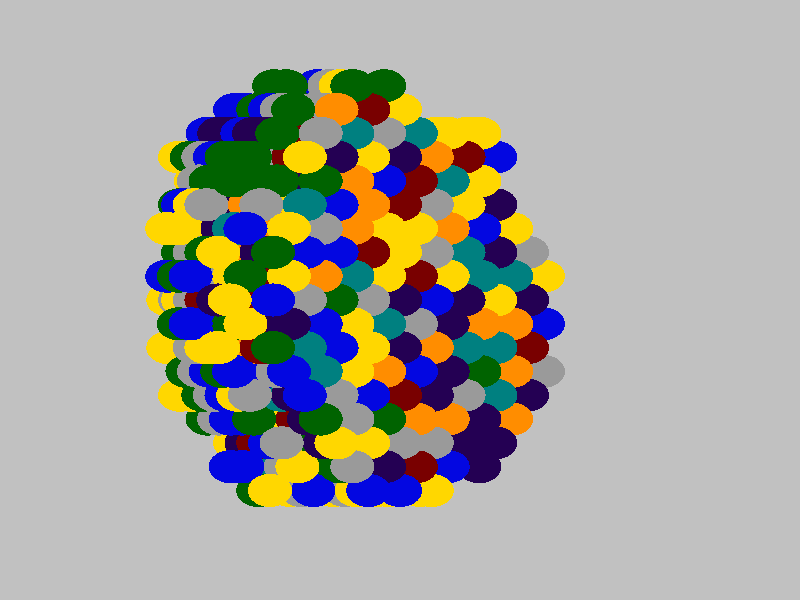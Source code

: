 #version 3.6;
#include "colors.inc"
#include "finish.inc"

global_settings {assumed_gamma 2.2 max_trace_level 6}
background {color Grey transmit 1.0}
camera {orthographic
  right -49.39*x up 49.39*y
  direction 1.00*z
  location <0,0,50.00> look_at <0,0,0>}


light_source {<  0.00,   0.00,  45.00> color White
  area_light <1.00, 0, 0>, <0, 1.00, 0>, 3, 3
  adaptive 1 jitter}
// no fog
#declare simple = finish {phong 0.7 ambient 0.4 diffuse 0.55}
#declare pale = finish {ambient 0.9 diffuse 0.30 roughness 0.001 specular 0.2 }
#declare intermediate = finish {ambient 0.4 diffuse 0.6 specular 0.1 roughness 0.04}
#declare vmd = finish {ambient 0.2 diffuse 0.80 phong 0.25 phong_size 10.0 specular 0.2 roughness 0.1}
#declare jmol = finish {ambient 0.4 diffuse 0.6 specular 1 roughness 0.001 metallic}
#declare ase2 = finish {ambient 0.2 brilliance 3 diffuse 0.6 metallic specular 0.7 roughness 0.04 reflection 0.15}
#declare ase3 = finish {ambient 0.4 brilliance 2 diffuse 0.6 metallic specular 1.0 roughness 0.001 reflection 0.0}
#declare glass = finish {ambient 0.4 diffuse 0.35 specular 1.0 roughness 0.001}
#declare glass2 = finish {ambient 0.3 diffuse 0.3 specular 1.0 reflection 0.25 roughness 0.001}
#declare Rcell = 0.100;
#declare Rbond = 0.100;

#macro atom(LOC, R, COL, TRANS, FIN)
  sphere{LOC, R texture{pigment{color COL transmit TRANS} finish{FIN}}}
#end
#macro constrain(LOC, R, COL, TRANS FIN)
union{torus{R, Rcell rotate 45*z texture{pigment{color COL transmit TRANS} finish{FIN}}}
     torus{R, Rcell rotate -45*z texture{pigment{color COL transmit TRANS} finish{FIN}}}
     translate LOC}
#end

// no cell vertices
atom(< -7.96,  -5.88, -27.95>, 1.36, rgbt <0.00, 0.39, 0.00, 0.00>, 0.0, ase3) // #0
atom(<-14.30,  -3.92, -24.81>, 1.36, rgbt <1.00, 0.84, 0.00, 0.00>, 0.0, ase3) // #1
atom(<-10.64,  -5.88, -27.23>, 1.36, rgbt <1.00, 0.84, 0.00, 0.00>, 0.0, ase3) // #2
atom(<-13.32,  -1.96, -26.51>, 1.36, rgbt <0.04, 0.06, 0.88, 0.00>, 0.0, ase3) // #3
atom(<-12.86,  -7.84, -19.46>, 1.36, rgbt <1.00, 0.84, 0.00, 0.00>, 0.0, ase3) // #4
atom(< -8.68,   1.96, -30.62>, 1.36, rgbt <0.00, 0.39, 0.00, 0.00>, 0.0, ase3) // #5
atom(<-12.34,   0.00, -28.21>, 1.36, rgbt <0.04, 0.06, 0.88, 0.00>, 0.0, ase3) // #6
atom(<-14.30,   0.00, -24.81>, 1.36, rgbt <1.00, 0.84, 0.00, 0.00>, 0.0, ase3) // #7
atom(<-13.32,   1.96, -26.51>, 1.36, rgbt <1.00, 0.84, 0.00, 0.00>, 0.0, ase3) // #8
atom(<-12.86,   0.00, -19.46>, 1.36, rgbt <0.00, 0.39, 0.00, 0.00>, 0.0, ase3) // #9
atom(<-10.64,   5.88, -27.23>, 1.36, rgbt <1.00, 0.84, 0.00, 0.00>, 0.0, ase3) // #10
atom(< -9.92,   9.80, -24.55>, 1.36, rgbt <0.04, 0.06, 0.88, 0.00>, 0.0, ase3) // #11
atom(<-11.88,  -9.80, -21.16>, 1.36, rgbt <0.00, 0.39, 0.00, 0.00>, 0.0, ase3) // #12
atom(<-12.60,  -5.88, -23.83>, 1.36, rgbt <1.00, 0.84, 0.00, 0.00>, 0.0, ase3) // #13
atom(<-10.90,  -7.84, -22.85>, 1.36, rgbt <0.60, 0.60, 0.60, 0.00>, 0.0, ase3) // #14
atom(< -9.92,  -5.88, -24.55>, 1.36, rgbt <0.00, 0.39, 0.00, 0.00>, 0.0, ase3) // #15
atom(<-13.58,  -7.84, -22.14>, 1.36, rgbt <1.00, 0.84, 0.00, 0.00>, 0.0, ase3) // #16
atom(<-11.88,  -5.88, -21.16>, 1.36, rgbt <0.60, 0.60, 0.60, 0.00>, 0.0, ase3) // #17
atom(<-12.86,  -3.92, -19.46>, 1.36, rgbt <1.00, 0.84, 0.00, 0.00>, 0.0, ase3) // #18
atom(<-12.14,  -7.84, -16.78>, 1.36, rgbt <0.00, 0.39, 0.00, 0.00>, 0.0, ase3) // #19
atom(< -6.98,  -3.92, -29.64>, 1.36, rgbt <0.00, 0.39, 0.00, 0.00>, 0.0, ase3) // #20
atom(< -9.66,  -3.92, -28.93>, 1.36, rgbt <0.60, 0.60, 0.60, 0.00>, 0.0, ase3) // #21
atom(<-10.64,  -1.96, -27.23>, 1.36, rgbt <0.04, 0.06, 0.88, 0.00>, 0.0, ase3) // #22
atom(< -8.94,  -3.92, -26.25>, 1.36, rgbt <0.00, 0.39, 0.00, 0.00>, 0.0, ase3) // #23
atom(< -7.96,  -1.96, -27.95>, 1.36, rgbt <0.04, 0.06, 0.88, 0.00>, 0.0, ase3) // #24
atom(<-11.62,  -3.92, -25.53>, 1.36, rgbt <0.47, 0.00, 0.00, 0.00>, 0.0, ase3) // #25
atom(<-12.60,  -1.96, -23.83>, 1.36, rgbt <0.04, 0.06, 0.88, 0.00>, 0.0, ase3) // #26
atom(<-10.90,  -3.92, -22.85>, 1.36, rgbt <0.47, 0.00, 0.00, 0.00>, 0.0, ase3) // #27
atom(< -9.92,  -1.96, -24.55>, 1.36, rgbt <1.00, 0.84, 0.00, 0.00>, 0.0, ase3) // #28
atom(<-13.58,  -3.92, -22.14>, 1.36, rgbt <1.00, 0.84, 0.00, 0.00>, 0.0, ase3) // #29
atom(<-11.88,  -1.96, -21.16>, 1.36, rgbt <1.00, 0.84, 0.00, 0.00>, 0.0, ase3) // #30
atom(<-12.14,  -3.92, -16.78>, 1.36, rgbt <0.00, 0.39, 0.00, 0.00>, 0.0, ase3) // #31
atom(< -6.98,   0.00, -29.64>, 1.36, rgbt <0.00, 0.39, 0.00, 0.00>, 0.0, ase3) // #32
atom(< -6.00,   1.96, -31.34>, 1.36, rgbt <0.04, 0.06, 0.88, 0.00>, 0.0, ase3) // #33
atom(< -9.66,   0.00, -28.93>, 1.36, rgbt <0.60, 0.60, 0.60, 0.00>, 0.0, ase3) // #34
atom(<-10.64,   1.96, -27.23>, 1.36, rgbt <0.47, 0.00, 0.00, 0.00>, 0.0, ase3) // #35
atom(< -8.94,   0.00, -26.25>, 1.36, rgbt <0.16, 0.00, 0.33, 0.00>, 0.0, ase3) // #36
atom(< -7.96,   1.96, -27.95>, 1.36, rgbt <0.04, 0.06, 0.88, 0.00>, 0.0, ase3) // #37
atom(<-11.62,   0.00, -25.53>, 1.36, rgbt <0.16, 0.00, 0.33, 0.00>, 0.0, ase3) // #38
atom(<-12.60,   1.96, -23.83>, 1.36, rgbt <1.00, 0.84, 0.00, 0.00>, 0.0, ase3) // #39
atom(<-10.90,   0.00, -22.85>, 1.36, rgbt <0.47, 0.00, 0.00, 0.00>, 0.0, ase3) // #40
atom(< -9.92,   1.96, -24.55>, 1.36, rgbt <0.04, 0.06, 0.88, 0.00>, 0.0, ase3) // #41
atom(<-13.58,   0.00, -22.14>, 1.36, rgbt <0.60, 0.60, 0.60, 0.00>, 0.0, ase3) // #42
atom(<-11.88,   1.96, -21.16>, 1.36, rgbt <0.04, 0.06, 0.88, 0.00>, 0.0, ase3) // #43
atom(<-12.86,   3.92, -19.46>, 1.36, rgbt <0.04, 0.06, 0.88, 0.00>, 0.0, ase3) // #44
atom(<-13.12,  -5.88, -15.08>, 1.36, rgbt <0.00, 0.39, 0.00, 0.00>, 0.0, ase3) // #45
atom(<-13.39,   0.00, -10.71>, 1.36, rgbt <1.00, 0.84, 0.00, 0.00>, 0.0, ase3) // #46
atom(<-14.37,   5.88,  -9.01>, 1.36, rgbt <1.00, 0.84, 0.00, 0.00>, 0.0, ase3) // #47
atom(< -6.98,   3.92, -29.64>, 1.36, rgbt <0.00, 0.39, 0.00, 0.00>, 0.0, ase3) // #48
atom(< -9.66,   3.92, -28.93>, 1.36, rgbt <0.60, 0.60, 0.60, 0.00>, 0.0, ase3) // #49
atom(< -8.94,   3.92, -26.25>, 1.36, rgbt <0.00, 0.50, 0.50, 0.00>, 0.0, ase3) // #50
atom(<-11.62,   3.92, -25.53>, 1.36, rgbt <0.00, 0.39, 0.00, 0.00>, 0.0, ase3) // #51
atom(<-12.60,   5.88, -23.83>, 1.36, rgbt <0.60, 0.60, 0.60, 0.00>, 0.0, ase3) // #52
atom(<-10.90,   3.92, -22.85>, 1.36, rgbt <0.60, 0.60, 0.60, 0.00>, 0.0, ase3) // #53
atom(< -9.92,   5.88, -24.55>, 1.36, rgbt <0.60, 0.60, 0.60, 0.00>, 0.0, ase3) // #54
atom(<-12.14,   3.92, -16.78>, 1.36, rgbt <1.00, 0.84, 0.00, 0.00>, 0.0, ase3) // #55
atom(<-11.88,   5.88, -21.16>, 1.36, rgbt <0.04, 0.06, 0.88, 0.00>, 0.0, ase3) // #56
atom(<-13.39,   7.84, -10.71>, 1.36, rgbt <0.04, 0.06, 0.88, 0.00>, 0.0, ase3) // #57
atom(< -8.94,   7.84, -26.25>, 1.36, rgbt <0.60, 0.60, 0.60, 0.00>, 0.0, ase3) // #58
atom(<-12.60,   9.80, -23.83>, 1.36, rgbt <1.00, 0.84, 0.00, 0.00>, 0.0, ase3) // #59
atom(<-10.90,   7.84, -22.85>, 1.36, rgbt <0.00, 0.50, 0.50, 0.00>, 0.0, ase3) // #60
atom(<-13.58,   7.84, -22.14>, 1.36, rgbt <0.00, 0.39, 0.00, 0.00>, 0.0, ase3) // #61
atom(<-12.86,   7.84, -19.46>, 1.36, rgbt <0.04, 0.06, 0.88, 0.00>, 0.0, ase3) // #62
atom(<-11.88,   9.80, -21.16>, 1.36, rgbt <1.00, 0.84, 0.00, 0.00>, 0.0, ase3) // #63
atom(<-10.90,  11.76, -22.85>, 1.36, rgbt <0.60, 0.60, 0.60, 0.00>, 0.0, ase3) // #64
atom(<-13.58,  11.76, -22.14>, 1.36, rgbt <1.00, 0.84, 0.00, 0.00>, 0.0, ase3) // #65
atom(<-12.86,  11.76, -19.46>, 1.36, rgbt <0.00, 0.39, 0.00, 0.00>, 0.0, ase3) // #66
atom(<-11.88,  13.72, -21.16>, 1.36, rgbt <0.04, 0.06, 0.88, 0.00>, 0.0, ase3) // #67
atom(<-10.18, -11.76, -20.18>, 1.36, rgbt <1.00, 0.84, 0.00, 0.00>, 0.0, ase3) // #68
atom(< -8.49, -13.72, -19.20>, 1.36, rgbt <1.00, 0.84, 0.00, 0.00>, 0.0, ase3) // #69
atom(<-10.45, -13.72, -15.80>, 1.36, rgbt <0.04, 0.06, 0.88, 0.00>, 0.0, ase3) // #70
atom(< -4.57,  -9.80, -25.99>, 1.36, rgbt <1.00, 0.84, 0.00, 0.00>, 0.0, ase3) // #71
atom(< -9.20,  -9.80, -21.87>, 1.36, rgbt <0.04, 0.06, 0.88, 0.00>, 0.0, ase3) // #72
atom(< -6.53,  -9.80, -22.59>, 1.36, rgbt <1.00, 0.84, 0.00, 0.00>, 0.0, ase3) // #73
atom(< -7.51, -11.76, -20.89>, 1.36, rgbt <0.60, 0.60, 0.60, 0.00>, 0.0, ase3) // #74
atom(<-11.16,  -9.80, -18.48>, 1.36, rgbt <0.60, 0.60, 0.60, 0.00>, 0.0, ase3) // #75
atom(< -9.47, -11.76, -17.50>, 1.36, rgbt <0.16, 0.00, 0.33, 0.00>, 0.0, ase3) // #76
atom(< -8.49,  -9.80, -19.20>, 1.36, rgbt <0.04, 0.06, 0.88, 0.00>, 0.0, ase3) // #77
atom(<-10.45,  -9.80, -15.80>, 1.36, rgbt <0.04, 0.06, 0.88, 0.00>, 0.0, ase3) // #78
atom(< -5.28,  -5.88, -28.66>, 1.36, rgbt <0.04, 0.06, 0.88, 0.00>, 0.0, ase3) // #79
atom(< -3.59,  -7.84, -27.68>, 1.36, rgbt <0.00, 0.39, 0.00, 0.00>, 0.0, ase3) // #80
atom(< -2.61,  -5.88, -29.38>, 1.36, rgbt <0.00, 0.39, 0.00, 0.00>, 0.0, ase3) // #81
atom(< -7.24,  -5.88, -25.27>, 1.36, rgbt <0.60, 0.60, 0.60, 0.00>, 0.0, ase3) // #82
atom(< -5.55,  -7.84, -24.29>, 1.36, rgbt <1.00, 0.55, 0.00, 0.00>, 0.0, ase3) // #83
atom(< -4.57,  -5.88, -25.99>, 1.36, rgbt <0.00, 0.39, 0.00, 0.00>, 0.0, ase3) // #84
atom(< -8.22,  -7.84, -23.57>, 1.36, rgbt <1.00, 0.84, 0.00, 0.00>, 0.0, ase3) // #85
atom(< -9.20,  -5.88, -21.87>, 1.36, rgbt <0.00, 0.50, 0.50, 0.00>, 0.0, ase3) // #86
atom(< -7.51,  -7.84, -20.89>, 1.36, rgbt <0.60, 0.60, 0.60, 0.00>, 0.0, ase3) // #87
atom(< -6.53,  -5.88, -22.59>, 1.36, rgbt <1.00, 0.55, 0.00, 0.00>, 0.0, ase3) // #88
atom(<-10.18,  -7.84, -20.18>, 1.36, rgbt <0.00, 0.50, 0.50, 0.00>, 0.0, ase3) // #89
atom(<-11.16,  -5.88, -18.48>, 1.36, rgbt <1.00, 0.84, 0.00, 0.00>, 0.0, ase3) // #90
atom(< -9.47,  -7.84, -17.50>, 1.36, rgbt <0.00, 0.39, 0.00, 0.00>, 0.0, ase3) // #91
atom(< -8.49,  -5.88, -19.20>, 1.36, rgbt <0.04, 0.06, 0.88, 0.00>, 0.0, ase3) // #92
atom(<-11.43,  -7.84, -14.10>, 1.36, rgbt <0.60, 0.60, 0.60, 0.00>, 0.0, ase3) // #93
atom(<-10.45,  -5.88, -15.80>, 1.36, rgbt <0.00, 0.39, 0.00, 0.00>, 0.0, ase3) // #94
atom(<-12.41,  -5.88, -12.41>, 1.36, rgbt <0.60, 0.60, 0.60, 0.00>, 0.0, ase3) // #95
atom(<-12.41,  -1.96, -12.41>, 1.36, rgbt <1.00, 0.84, 0.00, 0.00>, 0.0, ase3) // #96
atom(< -1.63,  -3.92, -31.08>, 1.36, rgbt <0.04, 0.06, 0.88, 0.00>, 0.0, ase3) // #97
atom(< -4.30,  -3.92, -30.36>, 1.36, rgbt <0.04, 0.06, 0.88, 0.00>, 0.0, ase3) // #98
atom(< -5.28,  -1.96, -28.66>, 1.36, rgbt <0.47, 0.00, 0.00, 0.00>, 0.0, ase3) // #99
atom(< -3.59,  -3.92, -27.68>, 1.36, rgbt <0.00, 0.39, 0.00, 0.00>, 0.0, ase3) // #100
atom(< -2.61,  -1.96, -29.38>, 1.36, rgbt <0.16, 0.00, 0.33, 0.00>, 0.0, ase3) // #101
atom(< -6.26,  -3.92, -26.97>, 1.36, rgbt <0.16, 0.00, 0.33, 0.00>, 0.0, ase3) // #102
atom(< -7.24,  -1.96, -25.27>, 1.36, rgbt <0.04, 0.06, 0.88, 0.00>, 0.0, ase3) // #103
atom(< -5.55,  -3.92, -24.29>, 1.36, rgbt <0.04, 0.06, 0.88, 0.00>, 0.0, ase3) // #104
atom(< -4.57,  -1.96, -25.99>, 1.36, rgbt <0.47, 0.00, 0.00, 0.00>, 0.0, ase3) // #105
atom(< -8.22,  -3.92, -23.57>, 1.36, rgbt <0.47, 0.00, 0.00, 0.00>, 0.0, ase3) // #106
atom(< -9.20,  -1.96, -21.87>, 1.36, rgbt <0.16, 0.00, 0.33, 0.00>, 0.0, ase3) // #107
atom(< -7.51,  -3.92, -20.89>, 1.36, rgbt <0.47, 0.00, 0.00, 0.00>, 0.0, ase3) // #108
atom(< -6.53,  -1.96, -22.59>, 1.36, rgbt <1.00, 0.84, 0.00, 0.00>, 0.0, ase3) // #109
atom(<-10.18,  -3.92, -20.18>, 1.36, rgbt <1.00, 0.84, 0.00, 0.00>, 0.0, ase3) // #110
atom(<-11.16,  -1.96, -18.48>, 1.36, rgbt <1.00, 0.84, 0.00, 0.00>, 0.0, ase3) // #111
atom(< -9.47,  -3.92, -17.50>, 1.36, rgbt <0.04, 0.06, 0.88, 0.00>, 0.0, ase3) // #112
atom(< -8.49,  -1.96, -19.20>, 1.36, rgbt <0.60, 0.60, 0.60, 0.00>, 0.0, ase3) // #113
atom(<-11.43,  -3.92, -14.10>, 1.36, rgbt <0.60, 0.60, 0.60, 0.00>, 0.0, ase3) // #114
atom(<-10.45,  -1.96, -15.80>, 1.36, rgbt <1.00, 0.84, 0.00, 0.00>, 0.0, ase3) // #115
atom(<-11.43,   0.00, -14.10>, 1.36, rgbt <1.00, 0.84, 0.00, 0.00>, 0.0, ase3) // #116
atom(< -4.30,   0.00, -30.36>, 1.36, rgbt <0.04, 0.06, 0.88, 0.00>, 0.0, ase3) // #117
atom(< -5.28,   1.96, -28.66>, 1.36, rgbt <0.60, 0.60, 0.60, 0.00>, 0.0, ase3) // #118
atom(< -3.59,   0.00, -27.68>, 1.36, rgbt <0.04, 0.06, 0.88, 0.00>, 0.0, ase3) // #119
atom(< -2.61,   1.96, -29.38>, 1.36, rgbt <0.16, 0.00, 0.33, 0.00>, 0.0, ase3) // #120
atom(< -6.26,   0.00, -26.97>, 1.36, rgbt <0.00, 0.50, 0.50, 0.00>, 0.0, ase3) // #121
atom(< -7.24,   1.96, -25.27>, 1.36, rgbt <1.00, 0.55, 0.00, 0.00>, 0.0, ase3) // #122
atom(< -5.55,   0.00, -24.29>, 1.36, rgbt <0.47, 0.00, 0.00, 0.00>, 0.0, ase3) // #123
atom(< -4.57,   1.96, -25.99>, 1.36, rgbt <0.04, 0.06, 0.88, 0.00>, 0.0, ase3) // #124
atom(< -8.22,   0.00, -23.57>, 1.36, rgbt <1.00, 0.84, 0.00, 0.00>, 0.0, ase3) // #125
atom(< -9.20,   1.96, -21.87>, 1.36, rgbt <0.00, 0.50, 0.50, 0.00>, 0.0, ase3) // #126
atom(< -7.51,   0.00, -20.89>, 1.36, rgbt <0.04, 0.06, 0.88, 0.00>, 0.0, ase3) // #127
atom(< -6.53,   1.96, -22.59>, 1.36, rgbt <0.60, 0.60, 0.60, 0.00>, 0.0, ase3) // #128
atom(<-10.18,   0.00, -20.18>, 1.36, rgbt <0.16, 0.00, 0.33, 0.00>, 0.0, ase3) // #129
atom(<-11.16,   1.96, -18.48>, 1.36, rgbt <0.00, 0.39, 0.00, 0.00>, 0.0, ase3) // #130
atom(< -9.47,   0.00, -17.50>, 1.36, rgbt <0.47, 0.00, 0.00, 0.00>, 0.0, ase3) // #131
atom(< -8.49,   1.96, -19.20>, 1.36, rgbt <0.60, 0.60, 0.60, 0.00>, 0.0, ase3) // #132
atom(<-10.45,   1.96, -15.80>, 1.36, rgbt <0.04, 0.06, 0.88, 0.00>, 0.0, ase3) // #133
atom(<-11.43,   3.92, -14.10>, 1.36, rgbt <0.04, 0.06, 0.88, 0.00>, 0.0, ase3) // #134
atom(<-12.41,   1.96, -12.41>, 1.36, rgbt <0.00, 0.39, 0.00, 0.00>, 0.0, ase3) // #135
atom(<-14.37,   1.96,  -9.01>, 1.36, rgbt <0.04, 0.06, 0.88, 0.00>, 0.0, ase3) // #136
atom(<-13.65,  -1.96,  -6.33>, 1.36, rgbt <0.00, 0.39, 0.00, 0.00>, 0.0, ase3) // #137
atom(< -1.63,   3.92, -31.08>, 1.36, rgbt <0.00, 0.39, 0.00, 0.00>, 0.0, ase3) // #138
atom(< -4.30,   3.92, -30.36>, 1.36, rgbt <0.16, 0.00, 0.33, 0.00>, 0.0, ase3) // #139
atom(< -5.28,   5.88, -28.66>, 1.36, rgbt <0.16, 0.00, 0.33, 0.00>, 0.0, ase3) // #140
atom(< -3.59,   3.92, -27.68>, 1.36, rgbt <0.16, 0.00, 0.33, 0.00>, 0.0, ase3) // #141
atom(< -2.61,   5.88, -29.38>, 1.36, rgbt <0.16, 0.00, 0.33, 0.00>, 0.0, ase3) // #142
atom(< -6.26,   3.92, -26.97>, 1.36, rgbt <1.00, 0.55, 0.00, 0.00>, 0.0, ase3) // #143
atom(< -7.24,   5.88, -25.27>, 1.36, rgbt <0.04, 0.06, 0.88, 0.00>, 0.0, ase3) // #144
atom(< -5.55,   3.92, -24.29>, 1.36, rgbt <0.16, 0.00, 0.33, 0.00>, 0.0, ase3) // #145
atom(< -4.57,   5.88, -25.99>, 1.36, rgbt <0.47, 0.00, 0.00, 0.00>, 0.0, ase3) // #146
atom(< -8.22,   3.92, -23.57>, 1.36, rgbt <0.00, 0.39, 0.00, 0.00>, 0.0, ase3) // #147
atom(< -9.20,   5.88, -21.87>, 1.36, rgbt <1.00, 0.84, 0.00, 0.00>, 0.0, ase3) // #148
atom(< -7.51,   3.92, -20.89>, 1.36, rgbt <0.16, 0.00, 0.33, 0.00>, 0.0, ase3) // #149
atom(< -6.53,   5.88, -22.59>, 1.36, rgbt <1.00, 0.55, 0.00, 0.00>, 0.0, ase3) // #150
atom(<-10.18,   3.92, -20.18>, 1.36, rgbt <0.00, 0.50, 0.50, 0.00>, 0.0, ase3) // #151
atom(<-11.16,   5.88, -18.48>, 1.36, rgbt <0.47, 0.00, 0.00, 0.00>, 0.0, ase3) // #152
atom(< -9.47,   3.92, -17.50>, 1.36, rgbt <0.47, 0.00, 0.00, 0.00>, 0.0, ase3) // #153
atom(< -8.49,   5.88, -19.20>, 1.36, rgbt <0.00, 0.39, 0.00, 0.00>, 0.0, ase3) // #154
atom(<-10.45,   5.88, -15.80>, 1.36, rgbt <0.04, 0.06, 0.88, 0.00>, 0.0, ase3) // #155
atom(<-13.39,   3.92, -10.71>, 1.36, rgbt <0.00, 0.39, 0.00, 0.00>, 0.0, ase3) // #156
atom(<-12.41,   5.88, -12.41>, 1.36, rgbt <0.04, 0.06, 0.88, 0.00>, 0.0, ase3) // #157
atom(< -7.96,   5.88, -27.95>, 1.36, rgbt <0.60, 0.60, 0.60, 0.00>, 0.0, ase3) // #158
atom(< -5.55,   7.84, -24.29>, 1.36, rgbt <0.60, 0.60, 0.60, 0.00>, 0.0, ase3) // #159
atom(< -8.22,   7.84, -23.57>, 1.36, rgbt <1.00, 0.84, 0.00, 0.00>, 0.0, ase3) // #160
atom(< -9.20,   9.80, -21.87>, 1.36, rgbt <0.00, 0.50, 0.50, 0.00>, 0.0, ase3) // #161
atom(< -7.51,   7.84, -20.89>, 1.36, rgbt <0.00, 0.50, 0.50, 0.00>, 0.0, ase3) // #162
atom(< -6.53,   9.80, -22.59>, 1.36, rgbt <0.00, 0.39, 0.00, 0.00>, 0.0, ase3) // #163
atom(<-10.18,   7.84, -20.18>, 1.36, rgbt <0.04, 0.06, 0.88, 0.00>, 0.0, ase3) // #164
atom(<-11.16,   9.80, -18.48>, 1.36, rgbt <1.00, 0.84, 0.00, 0.00>, 0.0, ase3) // #165
atom(< -9.47,   7.84, -17.50>, 1.36, rgbt <0.16, 0.00, 0.33, 0.00>, 0.0, ase3) // #166
atom(< -8.49,   9.80, -19.20>, 1.36, rgbt <1.00, 0.55, 0.00, 0.00>, 0.0, ase3) // #167
atom(<-11.43,   7.84, -14.10>, 1.36, rgbt <1.00, 0.84, 0.00, 0.00>, 0.0, ase3) // #168
atom(<-10.45,   9.80, -15.80>, 1.36, rgbt <0.47, 0.00, 0.00, 0.00>, 0.0, ase3) // #169
atom(<-12.41,   9.80, -12.41>, 1.36, rgbt <0.60, 0.60, 0.60, 0.00>, 0.0, ase3) // #170
atom(< -8.22,  11.76, -23.57>, 1.36, rgbt <1.00, 0.84, 0.00, 0.00>, 0.0, ase3) // #171
atom(< -9.20,  13.72, -21.87>, 1.36, rgbt <0.00, 0.39, 0.00, 0.00>, 0.0, ase3) // #172
atom(< -7.51,  11.76, -20.89>, 1.36, rgbt <1.00, 0.84, 0.00, 0.00>, 0.0, ase3) // #173
atom(< -6.53,  13.72, -22.59>, 1.36, rgbt <1.00, 0.84, 0.00, 0.00>, 0.0, ase3) // #174
atom(<-10.18,  11.76, -20.18>, 1.36, rgbt <0.00, 0.50, 0.50, 0.00>, 0.0, ase3) // #175
atom(<-11.16,  13.72, -18.48>, 1.36, rgbt <0.16, 0.00, 0.33, 0.00>, 0.0, ase3) // #176
atom(< -9.47,  11.76, -17.50>, 1.36, rgbt <0.04, 0.06, 0.88, 0.00>, 0.0, ase3) // #177
atom(< -8.49,  13.72, -19.20>, 1.36, rgbt <1.00, 0.84, 0.00, 0.00>, 0.0, ase3) // #178
atom(<-12.14,  11.76, -16.78>, 1.36, rgbt <0.60, 0.60, 0.60, 0.00>, 0.0, ase3) // #179
atom(<-11.43,  11.76, -14.10>, 1.36, rgbt <0.04, 0.06, 0.88, 0.00>, 0.0, ase3) // #180
atom(<-10.45,  13.72, -15.80>, 1.36, rgbt <0.16, 0.00, 0.33, 0.00>, 0.0, ase3) // #181
atom(< -7.51,  15.68, -20.89>, 1.36, rgbt <1.00, 0.84, 0.00, 0.00>, 0.0, ase3) // #182
atom(<-10.18,  15.68, -20.18>, 1.36, rgbt <0.04, 0.06, 0.88, 0.00>, 0.0, ase3) // #183
atom(< -9.47,  15.68, -17.50>, 1.36, rgbt <0.04, 0.06, 0.88, 0.00>, 0.0, ase3) // #184
atom(< -7.77,  17.64, -16.52>, 1.36, rgbt <0.00, 0.39, 0.00, 0.00>, 0.0, ase3) // #185
atom(< -6.79, -15.68, -18.22>, 1.36, rgbt <1.00, 0.84, 0.00, 0.00>, 0.0, ase3) // #186
atom(< -4.11, -15.68, -18.93>, 1.36, rgbt <1.00, 0.84, 0.00, 0.00>, 0.0, ase3) // #187
atom(< -5.55, -11.76, -24.29>, 1.36, rgbt <0.60, 0.60, 0.60, 0.00>, 0.0, ase3) // #188
atom(< -5.81, -13.72, -19.91>, 1.36, rgbt <0.04, 0.06, 0.88, 0.00>, 0.0, ase3) // #189
atom(< -3.13, -13.72, -20.63>, 1.36, rgbt <0.47, 0.00, 0.00, 0.00>, 0.0, ase3) // #190
atom(< -7.77, -13.72, -16.52>, 1.36, rgbt <0.00, 0.50, 0.50, 0.00>, 0.0, ase3) // #191
atom(< -6.07, -15.68, -15.54>, 1.36, rgbt <0.60, 0.60, 0.60, 0.00>, 0.0, ase3) // #192
atom(< -5.09, -13.72, -17.24>, 1.36, rgbt <0.00, 0.39, 0.00, 0.00>, 0.0, ase3) // #193
atom(< -8.75, -15.68, -14.82>, 1.36, rgbt <0.00, 0.39, 0.00, 0.00>, 0.0, ase3) // #194
atom(< -9.73, -13.72, -13.12>, 1.36, rgbt <0.04, 0.06, 0.88, 0.00>, 0.0, ase3) // #195
atom(< -7.05, -13.72, -13.84>, 1.36, rgbt <0.60, 0.60, 0.60, 0.00>, 0.0, ase3) // #196
atom(< -1.89,  -9.80, -26.70>, 1.36, rgbt <0.00, 0.39, 0.00, 0.00>, 0.0, ase3) // #197
atom(< -2.87, -11.76, -25.01>, 1.36, rgbt <0.00, 0.39, 0.00, 0.00>, 0.0, ase3) // #198
atom(< -3.85,  -9.80, -23.31>, 1.36, rgbt <1.00, 0.55, 0.00, 0.00>, 0.0, ase3) // #199
atom(< -2.15, -11.76, -22.33>, 1.36, rgbt <0.00, 0.50, 0.50, 0.00>, 0.0, ase3) // #200
atom(< -1.17,  -9.80, -24.03>, 1.36, rgbt <0.16, 0.00, 0.33, 0.00>, 0.0, ase3) // #201
atom(< -4.83, -11.76, -21.61>, 1.36, rgbt <0.00, 0.50, 0.50, 0.00>, 0.0, ase3) // #202
atom(< -5.81,  -9.80, -19.91>, 1.36, rgbt <0.47, 0.00, 0.00, 0.00>, 0.0, ase3) // #203
atom(< -4.11, -11.76, -18.93>, 1.36, rgbt <1.00, 0.55, 0.00, 0.00>, 0.0, ase3) // #204
atom(< -3.13,  -9.80, -20.63>, 1.36, rgbt <1.00, 0.84, 0.00, 0.00>, 0.0, ase3) // #205
atom(< -6.79, -11.76, -18.22>, 1.36, rgbt <0.47, 0.00, 0.00, 0.00>, 0.0, ase3) // #206
atom(< -7.77,  -9.80, -16.52>, 1.36, rgbt <0.04, 0.06, 0.88, 0.00>, 0.0, ase3) // #207
atom(< -6.07, -11.76, -15.54>, 1.36, rgbt <0.47, 0.00, 0.00, 0.00>, 0.0, ase3) // #208
atom(< -5.09,  -9.80, -17.24>, 1.36, rgbt <0.00, 0.39, 0.00, 0.00>, 0.0, ase3) // #209
atom(< -8.75, -11.76, -14.82>, 1.36, rgbt <0.47, 0.00, 0.00, 0.00>, 0.0, ase3) // #210
atom(< -9.73,  -9.80, -13.12>, 1.36, rgbt <0.04, 0.06, 0.88, 0.00>, 0.0, ase3) // #211
atom(< -8.03, -11.76, -12.14>, 1.36, rgbt <0.04, 0.06, 0.88, 0.00>, 0.0, ase3) // #212
atom(< -7.05,  -9.80, -13.84>, 1.36, rgbt <1.00, 0.84, 0.00, 0.00>, 0.0, ase3) // #213
atom(< -8.03, -15.68, -12.14>, 1.36, rgbt <1.00, 0.84, 0.00, 0.00>, 0.0, ase3) // #214
atom(< -9.01,  -9.80, -10.45>, 1.36, rgbt <0.00, 0.39, 0.00, 0.00>, 0.0, ase3) // #215
atom(<  4.45,  -3.92, -29.84>, 1.36, rgbt <0.00, 0.39, 0.00, 0.00>, 0.0, ase3) // #216
atom(< -0.91,  -7.84, -28.40>, 1.36, rgbt <0.00, 0.39, 0.00, 0.00>, 0.0, ase3) // #217
atom(< -1.89,  -5.88, -26.70>, 1.36, rgbt <1.00, 0.84, 0.00, 0.00>, 0.0, ase3) // #218
atom(< -0.19,  -7.84, -25.72>, 1.36, rgbt <0.16, 0.00, 0.33, 0.00>, 0.0, ase3) // #219
atom(<  0.79,  -5.88, -27.42>, 1.36, rgbt <0.04, 0.06, 0.88, 0.00>, 0.0, ase3) // #220
atom(< -2.87,  -7.84, -25.01>, 1.36, rgbt <0.47, 0.00, 0.00, 0.00>, 0.0, ase3) // #221
atom(< -3.85,  -5.88, -23.31>, 1.36, rgbt <1.00, 0.84, 0.00, 0.00>, 0.0, ase3) // #222
atom(< -2.15,  -7.84, -22.33>, 1.36, rgbt <1.00, 0.84, 0.00, 0.00>, 0.0, ase3) // #223
atom(< -1.17,  -5.88, -24.03>, 1.36, rgbt <1.00, 0.55, 0.00, 0.00>, 0.0, ase3) // #224
atom(< -4.83,  -7.84, -21.61>, 1.36, rgbt <0.00, 0.50, 0.50, 0.00>, 0.0, ase3) // #225
atom(< -5.81,  -5.88, -19.91>, 1.36, rgbt <0.16, 0.00, 0.33, 0.00>, 0.0, ase3) // #226
atom(< -4.11,  -7.84, -18.93>, 1.36, rgbt <0.60, 0.60, 0.60, 0.00>, 0.0, ase3) // #227
atom(< -3.13,  -5.88, -20.63>, 1.36, rgbt <0.04, 0.06, 0.88, 0.00>, 0.0, ase3) // #228
atom(< -6.79,  -7.84, -18.22>, 1.36, rgbt <1.00, 0.84, 0.00, 0.00>, 0.0, ase3) // #229
atom(< -7.77,  -5.88, -16.52>, 1.36, rgbt <0.00, 0.50, 0.50, 0.00>, 0.0, ase3) // #230
atom(< -6.07,  -7.84, -15.54>, 1.36, rgbt <1.00, 0.55, 0.00, 0.00>, 0.0, ase3) // #231
atom(< -5.09,  -5.88, -17.24>, 1.36, rgbt <0.60, 0.60, 0.60, 0.00>, 0.0, ase3) // #232
atom(< -8.75,  -7.84, -14.82>, 1.36, rgbt <0.04, 0.06, 0.88, 0.00>, 0.0, ase3) // #233
atom(< -9.73,  -5.88, -13.12>, 1.36, rgbt <0.00, 0.50, 0.50, 0.00>, 0.0, ase3) // #234
atom(< -8.03,  -7.84, -12.14>, 1.36, rgbt <0.16, 0.00, 0.33, 0.00>, 0.0, ase3) // #235
atom(< -7.05,  -5.88, -13.84>, 1.36, rgbt <0.00, 0.39, 0.00, 0.00>, 0.0, ase3) // #236
atom(<-10.71,  -7.84, -11.43>, 1.36, rgbt <0.04, 0.06, 0.88, 0.00>, 0.0, ase3) // #237
atom(<-11.69,  -5.88,  -9.73>, 1.36, rgbt <0.04, 0.06, 0.88, 0.00>, 0.0, ase3) // #238
atom(< -9.01,  -5.88, -10.45>, 1.36, rgbt <0.00, 0.50, 0.50, 0.00>, 0.0, ase3) // #239
atom(<-11.23,  -3.92,  -2.68>, 1.36, rgbt <1.00, 0.84, 0.00, 0.00>, 0.0, ase3) // #240
atom(<  0.07,  -5.88, -30.10>, 1.36, rgbt <0.60, 0.60, 0.60, 0.00>, 0.0, ase3) // #241
atom(<  0.07,  -1.96, -30.10>, 1.36, rgbt <0.60, 0.60, 0.60, 0.00>, 0.0, ase3) // #242
atom(<  1.77,  -3.92, -29.12>, 1.36, rgbt <0.00, 0.39, 0.00, 0.00>, 0.0, ase3) // #243
atom(< -0.91,  -3.92, -28.40>, 1.36, rgbt <0.00, 0.39, 0.00, 0.00>, 0.0, ase3) // #244
atom(< -1.89,  -1.96, -26.70>, 1.36, rgbt <0.00, 0.50, 0.50, 0.00>, 0.0, ase3) // #245
atom(< -0.19,  -3.92, -25.72>, 1.36, rgbt <1.00, 0.55, 0.00, 0.00>, 0.0, ase3) // #246
atom(<  0.79,  -1.96, -27.42>, 1.36, rgbt <0.00, 0.50, 0.50, 0.00>, 0.0, ase3) // #247
atom(< -2.87,  -3.92, -25.01>, 1.36, rgbt <0.16, 0.00, 0.33, 0.00>, 0.0, ase3) // #248
atom(< -3.85,  -1.96, -23.31>, 1.36, rgbt <0.00, 0.50, 0.50, 0.00>, 0.0, ase3) // #249
atom(< -2.15,  -3.92, -22.33>, 1.36, rgbt <0.00, 0.39, 0.00, 0.00>, 0.0, ase3) // #250
atom(< -1.17,  -1.96, -24.03>, 1.36, rgbt <1.00, 0.84, 0.00, 0.00>, 0.0, ase3) // #251
atom(< -4.83,  -3.92, -21.61>, 1.36, rgbt <0.60, 0.60, 0.60, 0.00>, 0.0, ase3) // #252
atom(< -5.81,  -1.96, -19.91>, 1.36, rgbt <0.60, 0.60, 0.60, 0.00>, 0.0, ase3) // #253
atom(< -4.11,  -3.92, -18.93>, 1.36, rgbt <0.60, 0.60, 0.60, 0.00>, 0.0, ase3) // #254
atom(< -3.13,  -1.96, -20.63>, 1.36, rgbt <0.16, 0.00, 0.33, 0.00>, 0.0, ase3) // #255
atom(< -6.79,  -3.92, -18.22>, 1.36, rgbt <0.60, 0.60, 0.60, 0.00>, 0.0, ase3) // #256
atom(< -7.77,  -1.96, -16.52>, 1.36, rgbt <0.60, 0.60, 0.60, 0.00>, 0.0, ase3) // #257
atom(< -6.07,  -3.92, -15.54>, 1.36, rgbt <0.00, 0.50, 0.50, 0.00>, 0.0, ase3) // #258
atom(< -5.09,  -1.96, -17.24>, 1.36, rgbt <0.16, 0.00, 0.33, 0.00>, 0.0, ase3) // #259
atom(< -8.75,  -3.92, -14.82>, 1.36, rgbt <0.00, 0.39, 0.00, 0.00>, 0.0, ase3) // #260
atom(< -9.73,  -1.96, -13.12>, 1.36, rgbt <0.16, 0.00, 0.33, 0.00>, 0.0, ase3) // #261
atom(< -8.03,  -3.92, -12.14>, 1.36, rgbt <0.16, 0.00, 0.33, 0.00>, 0.0, ase3) // #262
atom(< -7.05,  -1.96, -13.84>, 1.36, rgbt <0.16, 0.00, 0.33, 0.00>, 0.0, ase3) // #263
atom(<-10.71,  -3.92, -11.43>, 1.36, rgbt <0.16, 0.00, 0.33, 0.00>, 0.0, ase3) // #264
atom(<-11.69,  -1.96,  -9.73>, 1.36, rgbt <0.00, 0.50, 0.50, 0.00>, 0.0, ase3) // #265
atom(< -9.99,  -3.92,  -8.75>, 1.36, rgbt <0.16, 0.00, 0.33, 0.00>, 0.0, ase3) // #266
atom(< -9.01,  -1.96, -10.45>, 1.36, rgbt <0.47, 0.00, 0.00, 0.00>, 0.0, ase3) // #267
atom(<-12.67,  -3.92,  -8.03>, 1.36, rgbt <0.60, 0.60, 0.60, 0.00>, 0.0, ase3) // #268
atom(<-11.95,  -3.92,  -5.35>, 1.36, rgbt <1.00, 0.84, 0.00, 0.00>, 0.0, ase3) // #269
atom(<-10.97,  -1.96,  -7.05>, 1.36, rgbt <0.04, 0.06, 0.88, 0.00>, 0.0, ase3) // #270
atom(<-12.93,  -1.96,  -3.66>, 1.36, rgbt <0.04, 0.06, 0.88, 0.00>, 0.0, ase3) // #271
atom(<  0.07,   1.96, -30.10>, 1.36, rgbt <1.00, 0.84, 0.00, 0.00>, 0.0, ase3) // #272
atom(<  1.77,   0.00, -29.12>, 1.36, rgbt <1.00, 0.84, 0.00, 0.00>, 0.0, ase3) // #273
atom(<  2.75,   1.96, -30.82>, 1.36, rgbt <1.00, 0.84, 0.00, 0.00>, 0.0, ase3) // #274
atom(< -0.91,   0.00, -28.40>, 1.36, rgbt <0.04, 0.06, 0.88, 0.00>, 0.0, ase3) // #275
atom(< -1.89,   1.96, -26.70>, 1.36, rgbt <0.47, 0.00, 0.00, 0.00>, 0.0, ase3) // #276
atom(< -0.19,   0.00, -25.72>, 1.36, rgbt <0.47, 0.00, 0.00, 0.00>, 0.0, ase3) // #277
atom(<  0.79,   1.96, -27.42>, 1.36, rgbt <0.00, 0.39, 0.00, 0.00>, 0.0, ase3) // #278
atom(< -2.87,   0.00, -25.01>, 1.36, rgbt <0.00, 0.39, 0.00, 0.00>, 0.0, ase3) // #279
atom(< -3.85,   1.96, -23.31>, 1.36, rgbt <0.47, 0.00, 0.00, 0.00>, 0.0, ase3) // #280
atom(< -2.15,   0.00, -22.33>, 1.36, rgbt <0.16, 0.00, 0.33, 0.00>, 0.0, ase3) // #281
atom(< -1.17,   1.96, -24.03>, 1.36, rgbt <1.00, 0.84, 0.00, 0.00>, 0.0, ase3) // #282
atom(< -4.83,   0.00, -21.61>, 1.36, rgbt <1.00, 0.84, 0.00, 0.00>, 0.0, ase3) // #283
atom(< -5.81,   1.96, -19.91>, 1.36, rgbt <0.60, 0.60, 0.60, 0.00>, 0.0, ase3) // #284
atom(< -4.11,   0.00, -18.93>, 1.36, rgbt <0.00, 0.50, 0.50, 0.00>, 0.0, ase3) // #285
atom(< -3.13,   1.96, -20.63>, 1.36, rgbt <1.00, 0.84, 0.00, 0.00>, 0.0, ase3) // #286
atom(< -6.79,   0.00, -18.22>, 1.36, rgbt <1.00, 0.55, 0.00, 0.00>, 0.0, ase3) // #287
atom(< -7.77,   1.96, -16.52>, 1.36, rgbt <0.00, 0.50, 0.50, 0.00>, 0.0, ase3) // #288
atom(< -6.07,   0.00, -15.54>, 1.36, rgbt <1.00, 0.55, 0.00, 0.00>, 0.0, ase3) // #289
atom(< -5.09,   1.96, -17.24>, 1.36, rgbt <0.47, 0.00, 0.00, 0.00>, 0.0, ase3) // #290
atom(< -8.75,   0.00, -14.82>, 1.36, rgbt <1.00, 0.55, 0.00, 0.00>, 0.0, ase3) // #291
atom(< -9.73,   1.96, -13.12>, 1.36, rgbt <0.04, 0.06, 0.88, 0.00>, 0.0, ase3) // #292
atom(< -8.03,   0.00, -12.14>, 1.36, rgbt <1.00, 0.55, 0.00, 0.00>, 0.0, ase3) // #293
atom(< -7.05,   1.96, -13.84>, 1.36, rgbt <0.47, 0.00, 0.00, 0.00>, 0.0, ase3) // #294
atom(<-10.71,   0.00, -11.43>, 1.36, rgbt <1.00, 0.55, 0.00, 0.00>, 0.0, ase3) // #295
atom(<-11.69,   1.96,  -9.73>, 1.36, rgbt <0.16, 0.00, 0.33, 0.00>, 0.0, ase3) // #296
atom(< -9.99,   0.00,  -8.75>, 1.36, rgbt <0.04, 0.06, 0.88, 0.00>, 0.0, ase3) // #297
atom(< -9.01,   1.96, -10.45>, 1.36, rgbt <0.47, 0.00, 0.00, 0.00>, 0.0, ase3) // #298
atom(<-12.67,   0.00,  -8.03>, 1.36, rgbt <0.60, 0.60, 0.60, 0.00>, 0.0, ase3) // #299
atom(<-13.65,   1.96,  -6.33>, 1.36, rgbt <0.00, 0.39, 0.00, 0.00>, 0.0, ase3) // #300
atom(<-11.95,   0.00,  -5.35>, 1.36, rgbt <0.47, 0.00, 0.00, 0.00>, 0.0, ase3) // #301
atom(<-10.97,   1.96,  -7.05>, 1.36, rgbt <0.60, 0.60, 0.60, 0.00>, 0.0, ase3) // #302
atom(<-12.93,   1.96,  -3.66>, 1.36, rgbt <0.04, 0.06, 0.88, 0.00>, 0.0, ase3) // #303
atom(<  1.77,   3.92, -29.12>, 1.36, rgbt <0.00, 0.39, 0.00, 0.00>, 0.0, ase3) // #304
atom(< -0.91,   3.92, -28.40>, 1.36, rgbt <0.04, 0.06, 0.88, 0.00>, 0.0, ase3) // #305
atom(< -1.89,   5.88, -26.70>, 1.36, rgbt <1.00, 0.55, 0.00, 0.00>, 0.0, ase3) // #306
atom(< -0.19,   3.92, -25.72>, 1.36, rgbt <0.04, 0.06, 0.88, 0.00>, 0.0, ase3) // #307
atom(< -2.87,   3.92, -25.01>, 1.36, rgbt <0.16, 0.00, 0.33, 0.00>, 0.0, ase3) // #308
atom(< -3.85,   5.88, -23.31>, 1.36, rgbt <1.00, 0.84, 0.00, 0.00>, 0.0, ase3) // #309
atom(< -2.15,   3.92, -22.33>, 1.36, rgbt <1.00, 0.55, 0.00, 0.00>, 0.0, ase3) // #310
atom(< -1.17,   5.88, -24.03>, 1.36, rgbt <0.47, 0.00, 0.00, 0.00>, 0.0, ase3) // #311
atom(< -4.83,   3.92, -21.61>, 1.36, rgbt <0.47, 0.00, 0.00, 0.00>, 0.0, ase3) // #312
atom(< -5.81,   5.88, -19.91>, 1.36, rgbt <0.00, 0.50, 0.50, 0.00>, 0.0, ase3) // #313
atom(< -4.11,   3.92, -18.93>, 1.36, rgbt <0.47, 0.00, 0.00, 0.00>, 0.0, ase3) // #314
atom(< -3.13,   5.88, -20.63>, 1.36, rgbt <1.00, 0.84, 0.00, 0.00>, 0.0, ase3) // #315
atom(< -6.79,   3.92, -18.22>, 1.36, rgbt <0.60, 0.60, 0.60, 0.00>, 0.0, ase3) // #316
atom(< -7.77,   5.88, -16.52>, 1.36, rgbt <1.00, 0.84, 0.00, 0.00>, 0.0, ase3) // #317
atom(< -6.07,   3.92, -15.54>, 1.36, rgbt <1.00, 0.55, 0.00, 0.00>, 0.0, ase3) // #318
atom(< -5.09,   5.88, -17.24>, 1.36, rgbt <1.00, 0.84, 0.00, 0.00>, 0.0, ase3) // #319
atom(< -8.75,   3.92, -14.82>, 1.36, rgbt <0.04, 0.06, 0.88, 0.00>, 0.0, ase3) // #320
atom(< -9.73,   5.88, -13.12>, 1.36, rgbt <0.16, 0.00, 0.33, 0.00>, 0.0, ase3) // #321
atom(< -8.03,   3.92, -12.14>, 1.36, rgbt <0.00, 0.50, 0.50, 0.00>, 0.0, ase3) // #322
atom(< -7.05,   5.88, -13.84>, 1.36, rgbt <1.00, 0.84, 0.00, 0.00>, 0.0, ase3) // #323
atom(<-10.71,   3.92, -11.43>, 1.36, rgbt <0.00, 0.39, 0.00, 0.00>, 0.0, ase3) // #324
atom(<-11.69,   5.88,  -9.73>, 1.36, rgbt <1.00, 0.84, 0.00, 0.00>, 0.0, ase3) // #325
atom(< -9.99,   3.92,  -8.75>, 1.36, rgbt <0.04, 0.06, 0.88, 0.00>, 0.0, ase3) // #326
atom(< -9.01,   5.88, -10.45>, 1.36, rgbt <1.00, 0.55, 0.00, 0.00>, 0.0, ase3) // #327
atom(<-12.67,   3.92,  -8.03>, 1.36, rgbt <0.60, 0.60, 0.60, 0.00>, 0.0, ase3) // #328
atom(<-13.65,   5.88,  -6.33>, 1.36, rgbt <1.00, 0.84, 0.00, 0.00>, 0.0, ase3) // #329
atom(<-11.95,   3.92,  -5.35>, 1.36, rgbt <0.00, 0.39, 0.00, 0.00>, 0.0, ase3) // #330
atom(<-10.97,   5.88,  -7.05>, 1.36, rgbt <0.16, 0.00, 0.33, 0.00>, 0.0, ase3) // #331
atom(<-11.23,   3.92,  -2.68>, 1.36, rgbt <1.00, 0.84, 0.00, 0.00>, 0.0, ase3) // #332
atom(< -6.26,   7.84, -26.97>, 1.36, rgbt <0.04, 0.06, 0.88, 0.00>, 0.0, ase3) // #333
atom(< -2.87,   7.84, -25.01>, 1.36, rgbt <0.04, 0.06, 0.88, 0.00>, 0.0, ase3) // #334
atom(< -3.85,   9.80, -23.31>, 1.36, rgbt <0.60, 0.60, 0.60, 0.00>, 0.0, ase3) // #335
atom(< -2.15,   7.84, -22.33>, 1.36, rgbt <0.60, 0.60, 0.60, 0.00>, 0.0, ase3) // #336
atom(< -1.17,   9.80, -24.03>, 1.36, rgbt <0.60, 0.60, 0.60, 0.00>, 0.0, ase3) // #337
atom(< -4.83,   7.84, -21.61>, 1.36, rgbt <0.16, 0.00, 0.33, 0.00>, 0.0, ase3) // #338
atom(< -5.81,   9.80, -19.91>, 1.36, rgbt <0.16, 0.00, 0.33, 0.00>, 0.0, ase3) // #339
atom(< -4.11,   7.84, -18.93>, 1.36, rgbt <0.47, 0.00, 0.00, 0.00>, 0.0, ase3) // #340
atom(< -3.13,   9.80, -20.63>, 1.36, rgbt <1.00, 0.84, 0.00, 0.00>, 0.0, ase3) // #341
atom(< -6.79,   7.84, -18.22>, 1.36, rgbt <0.47, 0.00, 0.00, 0.00>, 0.0, ase3) // #342
atom(< -7.77,   9.80, -16.52>, 1.36, rgbt <0.00, 0.50, 0.50, 0.00>, 0.0, ase3) // #343
atom(< -6.07,   7.84, -15.54>, 1.36, rgbt <0.00, 0.50, 0.50, 0.00>, 0.0, ase3) // #344
atom(< -5.09,   9.80, -17.24>, 1.36, rgbt <0.00, 0.39, 0.00, 0.00>, 0.0, ase3) // #345
atom(< -8.75,   7.84, -14.82>, 1.36, rgbt <0.00, 0.39, 0.00, 0.00>, 0.0, ase3) // #346
atom(< -9.73,   9.80, -13.12>, 1.36, rgbt <0.16, 0.00, 0.33, 0.00>, 0.0, ase3) // #347
atom(< -8.03,   7.84, -12.14>, 1.36, rgbt <0.60, 0.60, 0.60, 0.00>, 0.0, ase3) // #348
atom(< -7.05,   9.80, -13.84>, 1.36, rgbt <1.00, 0.55, 0.00, 0.00>, 0.0, ase3) // #349
atom(<-10.71,   7.84, -11.43>, 1.36, rgbt <0.16, 0.00, 0.33, 0.00>, 0.0, ase3) // #350
atom(<-11.69,   9.80,  -9.73>, 1.36, rgbt <0.00, 0.39, 0.00, 0.00>, 0.0, ase3) // #351
atom(< -9.99,   7.84,  -8.75>, 1.36, rgbt <0.16, 0.00, 0.33, 0.00>, 0.0, ase3) // #352
atom(< -9.01,   9.80, -10.45>, 1.36, rgbt <0.16, 0.00, 0.33, 0.00>, 0.0, ase3) // #353
atom(<-12.67,   7.84,  -8.03>, 1.36, rgbt <1.00, 0.84, 0.00, 0.00>, 0.0, ase3) // #354
atom(<-11.95,   7.84,  -5.35>, 1.36, rgbt <0.60, 0.60, 0.60, 0.00>, 0.0, ase3) // #355
atom(< -3.85,  13.72, -23.31>, 1.36, rgbt <1.00, 0.84, 0.00, 0.00>, 0.0, ase3) // #356
atom(< -2.15,  11.76, -22.33>, 1.36, rgbt <1.00, 0.55, 0.00, 0.00>, 0.0, ase3) // #357
atom(< -4.83,  11.76, -21.61>, 1.36, rgbt <0.00, 0.50, 0.50, 0.00>, 0.0, ase3) // #358
atom(< -5.81,  13.72, -19.91>, 1.36, rgbt <0.16, 0.00, 0.33, 0.00>, 0.0, ase3) // #359
atom(< -4.11,  11.76, -18.93>, 1.36, rgbt <0.60, 0.60, 0.60, 0.00>, 0.0, ase3) // #360
atom(< -3.13,  13.72, -20.63>, 1.36, rgbt <1.00, 0.55, 0.00, 0.00>, 0.0, ase3) // #361
atom(< -6.79,  11.76, -18.22>, 1.36, rgbt <0.04, 0.06, 0.88, 0.00>, 0.0, ase3) // #362
atom(< -7.77,  13.72, -16.52>, 1.36, rgbt <0.00, 0.39, 0.00, 0.00>, 0.0, ase3) // #363
atom(< -6.07,  11.76, -15.54>, 1.36, rgbt <0.00, 0.50, 0.50, 0.00>, 0.0, ase3) // #364
atom(< -5.09,  13.72, -17.24>, 1.36, rgbt <1.00, 0.84, 0.00, 0.00>, 0.0, ase3) // #365
atom(< -8.75,  11.76, -14.82>, 1.36, rgbt <0.60, 0.60, 0.60, 0.00>, 0.0, ase3) // #366
atom(< -9.73,  13.72, -13.12>, 1.36, rgbt <0.04, 0.06, 0.88, 0.00>, 0.0, ase3) // #367
atom(< -8.03,  11.76, -12.14>, 1.36, rgbt <0.00, 0.50, 0.50, 0.00>, 0.0, ase3) // #368
atom(< -7.05,  13.72, -13.84>, 1.36, rgbt <0.60, 0.60, 0.60, 0.00>, 0.0, ase3) // #369
atom(<-10.71,  11.76, -11.43>, 1.36, rgbt <0.00, 0.39, 0.00, 0.00>, 0.0, ase3) // #370
atom(< -9.99,  11.76,  -8.75>, 1.36, rgbt <0.00, 0.39, 0.00, 0.00>, 0.0, ase3) // #371
atom(< -9.01,  13.72, -10.45>, 1.36, rgbt <0.16, 0.00, 0.33, 0.00>, 0.0, ase3) // #372
atom(< -4.83,  15.68, -21.61>, 1.36, rgbt <0.00, 0.39, 0.00, 0.00>, 0.0, ase3) // #373
atom(< -4.11,  15.68, -18.93>, 1.36, rgbt <0.16, 0.00, 0.33, 0.00>, 0.0, ase3) // #374
atom(< -6.79,  15.68, -18.22>, 1.36, rgbt <0.00, 0.50, 0.50, 0.00>, 0.0, ase3) // #375
atom(< -8.75,  15.68, -14.82>, 1.36, rgbt <0.00, 0.39, 0.00, 0.00>, 0.0, ase3) // #376
atom(< -6.07,  15.68, -15.54>, 1.36, rgbt <0.00, 0.39, 0.00, 0.00>, 0.0, ase3) // #377
atom(< -5.09,  17.64, -17.24>, 1.36, rgbt <0.04, 0.06, 0.88, 0.00>, 0.0, ase3) // #378
atom(< -8.03,  15.68, -12.14>, 1.36, rgbt <0.04, 0.06, 0.88, 0.00>, 0.0, ase3) // #379
atom(< -7.05,  17.64, -13.84>, 1.36, rgbt <0.00, 0.39, 0.00, 0.00>, 0.0, ase3) // #380
atom(< -0.72, -15.68, -16.97>, 1.36, rgbt <1.00, 0.84, 0.00, 0.00>, 0.0, ase3) // #381
atom(<  3.47,  -9.80, -28.14>, 1.36, rgbt <1.00, 0.84, 0.00, 0.00>, 0.0, ase3) // #382
atom(< -3.85, -13.72, -23.31>, 1.36, rgbt <0.00, 0.39, 0.00, 0.00>, 0.0, ase3) // #383
atom(< -0.45, -13.72, -21.35>, 1.36, rgbt <0.00, 0.39, 0.00, 0.00>, 0.0, ase3) // #384
atom(<  1.24, -15.68, -20.37>, 1.36, rgbt <1.00, 0.84, 0.00, 0.00>, 0.0, ase3) // #385
atom(<  2.22, -13.72, -22.07>, 1.36, rgbt <1.00, 0.84, 0.00, 0.00>, 0.0, ase3) // #386
atom(< -1.43, -15.68, -19.65>, 1.36, rgbt <1.00, 0.84, 0.00, 0.00>, 0.0, ase3) // #387
atom(< -2.41, -13.72, -17.95>, 1.36, rgbt <1.00, 0.84, 0.00, 0.00>, 0.0, ase3) // #388
atom(<  0.26, -13.72, -18.67>, 1.36, rgbt <0.60, 0.60, 0.60, 0.00>, 0.0, ase3) // #389
atom(< -3.39, -15.68, -16.26>, 1.36, rgbt <0.60, 0.60, 0.60, 0.00>, 0.0, ase3) // #390
atom(< -4.37, -13.72, -14.56>, 1.36, rgbt <0.00, 0.39, 0.00, 0.00>, 0.0, ase3) // #391
atom(< -1.70, -13.72, -15.28>, 1.36, rgbt <0.60, 0.60, 0.60, 0.00>, 0.0, ase3) // #392
atom(< -2.68, -15.68, -13.58>, 1.36, rgbt <1.00, 0.84, 0.00, 0.00>, 0.0, ase3) // #393
atom(< -6.33, -13.72, -11.16>, 1.36, rgbt <1.00, 0.84, 0.00, 0.00>, 0.0, ase3) // #394
atom(< -3.66, -13.72, -11.88>, 1.36, rgbt <0.00, 0.39, 0.00, 0.00>, 0.0, ase3) // #395
atom(< -5.35, -15.68, -12.86>, 1.36, rgbt <0.04, 0.06, 0.88, 0.00>, 0.0, ase3) // #396
atom(<  1.77,  -7.84, -29.12>, 1.36, rgbt <0.00, 0.39, 0.00, 0.00>, 0.0, ase3) // #397
atom(<  6.14,  -9.80, -28.86>, 1.36, rgbt <1.00, 0.84, 0.00, 0.00>, 0.0, ase3) // #398
atom(<  1.51,  -9.80, -24.74>, 1.36, rgbt <1.00, 0.84, 0.00, 0.00>, 0.0, ase3) // #399
atom(<  3.20, -11.76, -23.76>, 1.36, rgbt <1.00, 0.84, 0.00, 0.00>, 0.0, ase3) // #400
atom(<  4.18,  -9.80, -25.46>, 1.36, rgbt <0.16, 0.00, 0.33, 0.00>, 0.0, ase3) // #401
atom(<  0.53, -11.76, -23.05>, 1.36, rgbt <0.16, 0.00, 0.33, 0.00>, 0.0, ase3) // #402
atom(< -0.45,  -9.80, -21.35>, 1.36, rgbt <1.00, 0.84, 0.00, 0.00>, 0.0, ase3) // #403
atom(<  1.24, -11.76, -20.37>, 1.36, rgbt <0.00, 0.39, 0.00, 0.00>, 0.0, ase3) // #404
atom(<  2.22,  -9.80, -22.07>, 1.36, rgbt <1.00, 0.84, 0.00, 0.00>, 0.0, ase3) // #405
atom(< -1.43, -11.76, -19.65>, 1.36, rgbt <0.00, 0.39, 0.00, 0.00>, 0.0, ase3) // #406
atom(< -2.41,  -9.80, -17.95>, 1.36, rgbt <0.00, 0.50, 0.50, 0.00>, 0.0, ase3) // #407
atom(< -0.72, -11.76, -16.97>, 1.36, rgbt <1.00, 0.84, 0.00, 0.00>, 0.0, ase3) // #408
atom(<  0.26,  -9.80, -18.67>, 1.36, rgbt <0.04, 0.06, 0.88, 0.00>, 0.0, ase3) // #409
atom(< -3.39, -11.76, -16.26>, 1.36, rgbt <0.00, 0.39, 0.00, 0.00>, 0.0, ase3) // #410
atom(< -4.37,  -9.80, -14.56>, 1.36, rgbt <0.00, 0.39, 0.00, 0.00>, 0.0, ase3) // #411
atom(< -2.68, -11.76, -13.58>, 1.36, rgbt <0.04, 0.06, 0.88, 0.00>, 0.0, ase3) // #412
atom(< -1.70,  -9.80, -15.28>, 1.36, rgbt <1.00, 0.55, 0.00, 0.00>, 0.0, ase3) // #413
atom(< -5.35, -11.76, -12.86>, 1.36, rgbt <0.00, 0.39, 0.00, 0.00>, 0.0, ase3) // #414
atom(< -6.33,  -9.80, -11.16>, 1.36, rgbt <0.47, 0.00, 0.00, 0.00>, 0.0, ase3) // #415
atom(< -4.64, -11.76, -10.18>, 1.36, rgbt <0.16, 0.00, 0.33, 0.00>, 0.0, ase3) // #416
atom(< -3.66,  -9.80, -11.88>, 1.36, rgbt <0.00, 0.50, 0.50, 0.00>, 0.0, ase3) // #417
atom(< -7.31, -11.76,  -9.47>, 1.36, rgbt <0.60, 0.60, 0.60, 0.00>, 0.0, ase3) // #418
atom(< -9.99,  -7.84,  -8.75>, 1.36, rgbt <1.00, 0.84, 0.00, 0.00>, 0.0, ase3) // #419
atom(< -5.62,  -9.80,  -8.49>, 1.36, rgbt <0.16, 0.00, 0.33, 0.00>, 0.0, ase3) // #420
atom(< -9.27,  -7.84,  -6.07>, 1.36, rgbt <0.60, 0.60, 0.60, 0.00>, 0.0, ase3) // #421
atom(<  7.12,  -7.84, -30.55>, 1.36, rgbt <1.00, 0.84, 0.00, 0.00>, 0.0, ase3) // #422
atom(<  4.45,  -7.84, -29.84>, 1.36, rgbt <1.00, 0.84, 0.00, 0.00>, 0.0, ase3) // #423
atom(<  3.47,  -5.88, -28.14>, 1.36, rgbt <0.60, 0.60, 0.60, 0.00>, 0.0, ase3) // #424
atom(<  5.16,  -7.84, -27.16>, 1.36, rgbt <0.04, 0.06, 0.88, 0.00>, 0.0, ase3) // #425
atom(<  6.14,  -5.88, -28.86>, 1.36, rgbt <1.00, 0.55, 0.00, 0.00>, 0.0, ase3) // #426
atom(<  2.49,  -7.84, -26.44>, 1.36, rgbt <1.00, 0.55, 0.00, 0.00>, 0.0, ase3) // #427
atom(<  1.51,  -5.88, -24.74>, 1.36, rgbt <0.60, 0.60, 0.60, 0.00>, 0.0, ase3) // #428
atom(<  3.20,  -7.84, -23.76>, 1.36, rgbt <0.00, 0.50, 0.50, 0.00>, 0.0, ase3) // #429
atom(<  4.18,  -5.88, -25.46>, 1.36, rgbt <0.60, 0.60, 0.60, 0.00>, 0.0, ase3) // #430
atom(<  0.53,  -7.84, -23.05>, 1.36, rgbt <0.47, 0.00, 0.00, 0.00>, 0.0, ase3) // #431
atom(< -0.45,  -5.88, -21.35>, 1.36, rgbt <1.00, 0.84, 0.00, 0.00>, 0.0, ase3) // #432
atom(<  1.24,  -7.84, -20.37>, 1.36, rgbt <0.04, 0.06, 0.88, 0.00>, 0.0, ase3) // #433
atom(<  2.22,  -5.88, -22.07>, 1.36, rgbt <0.60, 0.60, 0.60, 0.00>, 0.0, ase3) // #434
atom(< -1.43,  -7.84, -19.65>, 1.36, rgbt <0.00, 0.50, 0.50, 0.00>, 0.0, ase3) // #435
atom(< -2.41,  -5.88, -17.95>, 1.36, rgbt <1.00, 0.84, 0.00, 0.00>, 0.0, ase3) // #436
atom(< -0.72,  -7.84, -16.97>, 1.36, rgbt <0.04, 0.06, 0.88, 0.00>, 0.0, ase3) // #437
atom(<  0.26,  -5.88, -18.67>, 1.36, rgbt <0.00, 0.39, 0.00, 0.00>, 0.0, ase3) // #438
atom(< -3.39,  -7.84, -16.26>, 1.36, rgbt <1.00, 0.84, 0.00, 0.00>, 0.0, ase3) // #439
atom(< -4.37,  -5.88, -14.56>, 1.36, rgbt <0.04, 0.06, 0.88, 0.00>, 0.0, ase3) // #440
atom(< -2.68,  -7.84, -13.58>, 1.36, rgbt <1.00, 0.84, 0.00, 0.00>, 0.0, ase3) // #441
atom(< -1.70,  -5.88, -15.28>, 1.36, rgbt <0.00, 0.50, 0.50, 0.00>, 0.0, ase3) // #442
atom(< -5.35,  -7.84, -12.86>, 1.36, rgbt <0.00, 0.39, 0.00, 0.00>, 0.0, ase3) // #443
atom(< -6.33,  -5.88, -11.16>, 1.36, rgbt <1.00, 0.84, 0.00, 0.00>, 0.0, ase3) // #444
atom(< -4.64,  -7.84, -10.18>, 1.36, rgbt <0.00, 0.50, 0.50, 0.00>, 0.0, ase3) // #445
atom(< -3.66,  -5.88, -11.88>, 1.36, rgbt <0.60, 0.60, 0.60, 0.00>, 0.0, ase3) // #446
atom(< -7.31,  -7.84,  -9.47>, 1.36, rgbt <0.00, 0.50, 0.50, 0.00>, 0.0, ase3) // #447
atom(< -8.29,  -5.88,  -7.77>, 1.36, rgbt <0.04, 0.06, 0.88, 0.00>, 0.0, ase3) // #448
atom(< -6.60,  -7.84,  -6.79>, 1.36, rgbt <0.16, 0.00, 0.33, 0.00>, 0.0, ase3) // #449
atom(< -5.62,  -5.88,  -8.49>, 1.36, rgbt <0.00, 0.50, 0.50, 0.00>, 0.0, ase3) // #450
atom(<-10.97,  -5.88,  -7.05>, 1.36, rgbt <0.00, 0.39, 0.00, 0.00>, 0.0, ase3) // #451
atom(< -7.58,  -5.88,  -5.09>, 1.36, rgbt <0.60, 0.60, 0.60, 0.00>, 0.0, ase3) // #452
atom(<-10.25,  -5.88,  -4.37>, 1.36, rgbt <0.04, 0.06, 0.88, 0.00>, 0.0, ase3) // #453
atom(<  7.12,   0.00, -30.55>, 1.36, rgbt <0.00, 0.39, 0.00, 0.00>, 0.0, ase3) // #454
atom(<  3.47,  -1.96, -28.14>, 1.36, rgbt <0.00, 0.50, 0.50, 0.00>, 0.0, ase3) // #455
atom(<  5.16,  -3.92, -27.16>, 1.36, rgbt <0.00, 0.50, 0.50, 0.00>, 0.0, ase3) // #456
atom(<  6.14,  -1.96, -28.86>, 1.36, rgbt <0.04, 0.06, 0.88, 0.00>, 0.0, ase3) // #457
atom(<  2.49,  -3.92, -26.44>, 1.36, rgbt <0.16, 0.00, 0.33, 0.00>, 0.0, ase3) // #458
atom(<  1.51,  -1.96, -24.74>, 1.36, rgbt <0.00, 0.39, 0.00, 0.00>, 0.0, ase3) // #459
atom(<  3.20,  -3.92, -23.76>, 1.36, rgbt <0.60, 0.60, 0.60, 0.00>, 0.0, ase3) // #460
atom(<  4.18,  -1.96, -25.46>, 1.36, rgbt <0.00, 0.50, 0.50, 0.00>, 0.0, ase3) // #461
atom(<  0.53,  -3.92, -23.05>, 1.36, rgbt <0.47, 0.00, 0.00, 0.00>, 0.0, ase3) // #462
atom(< -0.45,  -1.96, -21.35>, 1.36, rgbt <1.00, 0.84, 0.00, 0.00>, 0.0, ase3) // #463
atom(<  1.24,  -3.92, -20.37>, 1.36, rgbt <0.60, 0.60, 0.60, 0.00>, 0.0, ase3) // #464
atom(<  2.22,  -1.96, -22.07>, 1.36, rgbt <1.00, 0.84, 0.00, 0.00>, 0.0, ase3) // #465
atom(< -1.43,  -3.92, -19.65>, 1.36, rgbt <1.00, 0.55, 0.00, 0.00>, 0.0, ase3) // #466
atom(< -2.41,  -1.96, -17.95>, 1.36, rgbt <0.47, 0.00, 0.00, 0.00>, 0.0, ase3) // #467
atom(< -0.72,  -3.92, -16.97>, 1.36, rgbt <0.04, 0.06, 0.88, 0.00>, 0.0, ase3) // #468
atom(<  0.26,  -1.96, -18.67>, 1.36, rgbt <1.00, 0.55, 0.00, 0.00>, 0.0, ase3) // #469
atom(< -3.39,  -3.92, -16.26>, 1.36, rgbt <1.00, 0.84, 0.00, 0.00>, 0.0, ase3) // #470
atom(< -4.37,  -1.96, -14.56>, 1.36, rgbt <1.00, 0.55, 0.00, 0.00>, 0.0, ase3) // #471
atom(< -2.68,  -3.92, -13.58>, 1.36, rgbt <0.04, 0.06, 0.88, 0.00>, 0.0, ase3) // #472
atom(< -1.70,  -1.96, -15.28>, 1.36, rgbt <1.00, 0.55, 0.00, 0.00>, 0.0, ase3) // #473
atom(< -5.35,  -3.92, -12.86>, 1.36, rgbt <0.16, 0.00, 0.33, 0.00>, 0.0, ase3) // #474
atom(< -6.33,  -1.96, -11.16>, 1.36, rgbt <0.16, 0.00, 0.33, 0.00>, 0.0, ase3) // #475
atom(< -4.64,  -3.92, -10.18>, 1.36, rgbt <0.00, 0.50, 0.50, 0.00>, 0.0, ase3) // #476
atom(< -3.66,  -1.96, -11.88>, 1.36, rgbt <0.16, 0.00, 0.33, 0.00>, 0.0, ase3) // #477
atom(< -7.31,  -3.92,  -9.47>, 1.36, rgbt <1.00, 0.55, 0.00, 0.00>, 0.0, ase3) // #478
atom(< -8.29,  -1.96,  -7.77>, 1.36, rgbt <0.00, 0.39, 0.00, 0.00>, 0.0, ase3) // #479
atom(< -6.60,  -3.92,  -6.79>, 1.36, rgbt <1.00, 0.84, 0.00, 0.00>, 0.0, ase3) // #480
atom(< -5.62,  -1.96,  -8.49>, 1.36, rgbt <0.16, 0.00, 0.33, 0.00>, 0.0, ase3) // #481
atom(< -9.27,  -3.92,  -6.07>, 1.36, rgbt <1.00, 0.55, 0.00, 0.00>, 0.0, ase3) // #482
atom(<-10.25,  -1.96,  -4.37>, 1.36, rgbt <0.00, 0.39, 0.00, 0.00>, 0.0, ase3) // #483
atom(< -8.56,  -3.92,  -3.39>, 1.36, rgbt <0.47, 0.00, 0.00, 0.00>, 0.0, ase3) // #484
atom(< -7.58,  -1.96,  -5.09>, 1.36, rgbt <0.16, 0.00, 0.33, 0.00>, 0.0, ase3) // #485
atom(< -9.54,  -1.96,  -1.70>, 1.36, rgbt <1.00, 0.84, 0.00, 0.00>, 0.0, ase3) // #486
atom(<  4.45,   0.00, -29.84>, 1.36, rgbt <0.04, 0.06, 0.88, 0.00>, 0.0, ase3) // #487
atom(<  3.47,   1.96, -28.14>, 1.36, rgbt <0.00, 0.50, 0.50, 0.00>, 0.0, ase3) // #488
atom(<  5.16,   0.00, -27.16>, 1.36, rgbt <0.04, 0.06, 0.88, 0.00>, 0.0, ase3) // #489
atom(<  6.14,   1.96, -28.86>, 1.36, rgbt <0.16, 0.00, 0.33, 0.00>, 0.0, ase3) // #490
atom(<  2.49,   0.00, -26.44>, 1.36, rgbt <0.00, 0.50, 0.50, 0.00>, 0.0, ase3) // #491
atom(<  1.51,   1.96, -24.74>, 1.36, rgbt <0.60, 0.60, 0.60, 0.00>, 0.0, ase3) // #492
atom(<  3.20,   0.00, -23.76>, 1.36, rgbt <0.04, 0.06, 0.88, 0.00>, 0.0, ase3) // #493
atom(<  4.18,   1.96, -25.46>, 1.36, rgbt <0.47, 0.00, 0.00, 0.00>, 0.0, ase3) // #494
atom(<  0.53,   0.00, -23.05>, 1.36, rgbt <0.04, 0.06, 0.88, 0.00>, 0.0, ase3) // #495
atom(< -0.45,   1.96, -21.35>, 1.36, rgbt <1.00, 0.84, 0.00, 0.00>, 0.0, ase3) // #496
atom(<  1.24,   0.00, -20.37>, 1.36, rgbt <0.00, 0.50, 0.50, 0.00>, 0.0, ase3) // #497
atom(<  2.22,   1.96, -22.07>, 1.36, rgbt <1.00, 0.55, 0.00, 0.00>, 0.0, ase3) // #498
atom(< -1.43,   0.00, -19.65>, 1.36, rgbt <0.00, 0.39, 0.00, 0.00>, 0.0, ase3) // #499
atom(< -2.41,   1.96, -17.95>, 1.36, rgbt <0.04, 0.06, 0.88, 0.00>, 0.0, ase3) // #500
atom(< -0.72,   0.00, -16.97>, 1.36, rgbt <0.47, 0.00, 0.00, 0.00>, 0.0, ase3) // #501
atom(<  0.26,   1.96, -18.67>, 1.36, rgbt <0.04, 0.06, 0.88, 0.00>, 0.0, ase3) // #502
atom(< -3.39,   0.00, -16.26>, 1.36, rgbt <0.00, 0.50, 0.50, 0.00>, 0.0, ase3) // #503
atom(< -4.37,   1.96, -14.56>, 1.36, rgbt <0.60, 0.60, 0.60, 0.00>, 0.0, ase3) // #504
atom(< -2.68,   0.00, -13.58>, 1.36, rgbt <0.47, 0.00, 0.00, 0.00>, 0.0, ase3) // #505
atom(< -1.70,   1.96, -15.28>, 1.36, rgbt <0.60, 0.60, 0.60, 0.00>, 0.0, ase3) // #506
atom(< -5.35,   0.00, -12.86>, 1.36, rgbt <1.00, 0.55, 0.00, 0.00>, 0.0, ase3) // #507
atom(< -6.33,   1.96, -11.16>, 1.36, rgbt <0.47, 0.00, 0.00, 0.00>, 0.0, ase3) // #508
atom(< -4.64,   0.00, -10.18>, 1.36, rgbt <0.60, 0.60, 0.60, 0.00>, 0.0, ase3) // #509
atom(< -3.66,   1.96, -11.88>, 1.36, rgbt <0.00, 0.50, 0.50, 0.00>, 0.0, ase3) // #510
atom(< -7.31,   0.00,  -9.47>, 1.36, rgbt <0.00, 0.50, 0.50, 0.00>, 0.0, ase3) // #511
atom(< -8.29,   1.96,  -7.77>, 1.36, rgbt <0.16, 0.00, 0.33, 0.00>, 0.0, ase3) // #512
atom(< -6.60,   0.00,  -6.79>, 1.36, rgbt <1.00, 0.55, 0.00, 0.00>, 0.0, ase3) // #513
atom(< -5.62,   1.96,  -8.49>, 1.36, rgbt <0.00, 0.50, 0.50, 0.00>, 0.0, ase3) // #514
atom(< -9.27,   0.00,  -6.07>, 1.36, rgbt <0.16, 0.00, 0.33, 0.00>, 0.0, ase3) // #515
atom(<-10.25,   1.96,  -4.37>, 1.36, rgbt <1.00, 0.84, 0.00, 0.00>, 0.0, ase3) // #516
atom(< -8.56,   0.00,  -3.39>, 1.36, rgbt <0.47, 0.00, 0.00, 0.00>, 0.0, ase3) // #517
atom(< -7.58,   1.96,  -5.09>, 1.36, rgbt <0.47, 0.00, 0.00, 0.00>, 0.0, ase3) // #518
atom(<-11.23,   0.00,  -2.68>, 1.36, rgbt <0.16, 0.00, 0.33, 0.00>, 0.0, ase3) // #519
atom(< -9.54,   1.96,  -1.70>, 1.36, rgbt <0.00, 0.39, 0.00, 0.00>, 0.0, ase3) // #520
atom(<  0.79,   5.88, -27.42>, 1.36, rgbt <1.00, 0.84, 0.00, 0.00>, 0.0, ase3) // #521
atom(<  5.16,   3.92, -27.16>, 1.36, rgbt <1.00, 0.55, 0.00, 0.00>, 0.0, ase3) // #522
atom(<  7.84,   3.92, -27.88>, 1.36, rgbt <0.60, 0.60, 0.60, 0.00>, 0.0, ase3) // #523
atom(<  2.49,   3.92, -26.44>, 1.36, rgbt <1.00, 0.84, 0.00, 0.00>, 0.0, ase3) // #524
atom(<  1.51,   5.88, -24.74>, 1.36, rgbt <0.60, 0.60, 0.60, 0.00>, 0.0, ase3) // #525
atom(<  3.20,   3.92, -23.76>, 1.36, rgbt <0.00, 0.39, 0.00, 0.00>, 0.0, ase3) // #526
atom(<  4.18,   5.88, -25.46>, 1.36, rgbt <0.04, 0.06, 0.88, 0.00>, 0.0, ase3) // #527
atom(<  0.53,   3.92, -23.05>, 1.36, rgbt <0.00, 0.50, 0.50, 0.00>, 0.0, ase3) // #528
atom(< -0.45,   5.88, -21.35>, 1.36, rgbt <0.04, 0.06, 0.88, 0.00>, 0.0, ase3) // #529
atom(<  1.24,   3.92, -20.37>, 1.36, rgbt <0.00, 0.50, 0.50, 0.00>, 0.0, ase3) // #530
atom(<  2.22,   5.88, -22.07>, 1.36, rgbt <0.00, 0.39, 0.00, 0.00>, 0.0, ase3) // #531
atom(< -1.43,   3.92, -19.65>, 1.36, rgbt <0.00, 0.50, 0.50, 0.00>, 0.0, ase3) // #532
atom(< -2.41,   5.88, -17.95>, 1.36, rgbt <0.16, 0.00, 0.33, 0.00>, 0.0, ase3) // #533
atom(< -0.72,   3.92, -16.97>, 1.36, rgbt <0.00, 0.39, 0.00, 0.00>, 0.0, ase3) // #534
atom(<  0.26,   5.88, -18.67>, 1.36, rgbt <1.00, 0.84, 0.00, 0.00>, 0.0, ase3) // #535
atom(< -3.39,   3.92, -16.26>, 1.36, rgbt <1.00, 0.55, 0.00, 0.00>, 0.0, ase3) // #536
atom(< -4.37,   5.88, -14.56>, 1.36, rgbt <1.00, 0.84, 0.00, 0.00>, 0.0, ase3) // #537
atom(< -2.68,   3.92, -13.58>, 1.36, rgbt <0.16, 0.00, 0.33, 0.00>, 0.0, ase3) // #538
atom(< -1.70,   5.88, -15.28>, 1.36, rgbt <1.00, 0.84, 0.00, 0.00>, 0.0, ase3) // #539
atom(< -5.35,   3.92, -12.86>, 1.36, rgbt <0.16, 0.00, 0.33, 0.00>, 0.0, ase3) // #540
atom(< -6.33,   5.88, -11.16>, 1.36, rgbt <0.47, 0.00, 0.00, 0.00>, 0.0, ase3) // #541
atom(< -4.64,   3.92, -10.18>, 1.36, rgbt <1.00, 0.55, 0.00, 0.00>, 0.0, ase3) // #542
atom(< -3.66,   5.88, -11.88>, 1.36, rgbt <0.47, 0.00, 0.00, 0.00>, 0.0, ase3) // #543
atom(< -7.31,   3.92,  -9.47>, 1.36, rgbt <0.00, 0.39, 0.00, 0.00>, 0.0, ase3) // #544
atom(< -8.29,   5.88,  -7.77>, 1.36, rgbt <0.16, 0.00, 0.33, 0.00>, 0.0, ase3) // #545
atom(< -6.60,   3.92,  -6.79>, 1.36, rgbt <0.00, 0.50, 0.50, 0.00>, 0.0, ase3) // #546
atom(< -5.62,   5.88,  -8.49>, 1.36, rgbt <0.04, 0.06, 0.88, 0.00>, 0.0, ase3) // #547
atom(< -9.27,   3.92,  -6.07>, 1.36, rgbt <1.00, 0.55, 0.00, 0.00>, 0.0, ase3) // #548
atom(<-10.25,   5.88,  -4.37>, 1.36, rgbt <0.00, 0.50, 0.50, 0.00>, 0.0, ase3) // #549
atom(< -8.56,   3.92,  -3.39>, 1.36, rgbt <0.16, 0.00, 0.33, 0.00>, 0.0, ase3) // #550
atom(< -7.58,   5.88,  -5.09>, 1.36, rgbt <1.00, 0.55, 0.00, 0.00>, 0.0, ase3) // #551
atom(<  2.49,   7.84, -26.44>, 1.36, rgbt <0.04, 0.06, 0.88, 0.00>, 0.0, ase3) // #552
atom(< -0.19,   7.84, -25.72>, 1.36, rgbt <1.00, 0.84, 0.00, 0.00>, 0.0, ase3) // #553
atom(<  1.51,   9.80, -24.74>, 1.36, rgbt <0.04, 0.06, 0.88, 0.00>, 0.0, ase3) // #554
atom(<  3.20,   7.84, -23.76>, 1.36, rgbt <0.47, 0.00, 0.00, 0.00>, 0.0, ase3) // #555
atom(<  4.18,   9.80, -25.46>, 1.36, rgbt <0.16, 0.00, 0.33, 0.00>, 0.0, ase3) // #556
atom(<  0.53,   7.84, -23.05>, 1.36, rgbt <0.47, 0.00, 0.00, 0.00>, 0.0, ase3) // #557
atom(< -0.45,   9.80, -21.35>, 1.36, rgbt <1.00, 0.55, 0.00, 0.00>, 0.0, ase3) // #558
atom(<  1.24,   7.84, -20.37>, 1.36, rgbt <0.04, 0.06, 0.88, 0.00>, 0.0, ase3) // #559
atom(<  2.22,   9.80, -22.07>, 1.36, rgbt <0.00, 0.39, 0.00, 0.00>, 0.0, ase3) // #560
atom(< -1.43,   7.84, -19.65>, 1.36, rgbt <1.00, 0.84, 0.00, 0.00>, 0.0, ase3) // #561
atom(< -2.41,   9.80, -17.95>, 1.36, rgbt <0.60, 0.60, 0.60, 0.00>, 0.0, ase3) // #562
atom(< -0.72,   7.84, -16.97>, 1.36, rgbt <0.16, 0.00, 0.33, 0.00>, 0.0, ase3) // #563
atom(<  0.26,   9.80, -18.67>, 1.36, rgbt <0.47, 0.00, 0.00, 0.00>, 0.0, ase3) // #564
atom(< -3.39,   7.84, -16.26>, 1.36, rgbt <1.00, 0.55, 0.00, 0.00>, 0.0, ase3) // #565
atom(< -4.37,   9.80, -14.56>, 1.36, rgbt <0.00, 0.50, 0.50, 0.00>, 0.0, ase3) // #566
atom(< -2.68,   7.84, -13.58>, 1.36, rgbt <1.00, 0.84, 0.00, 0.00>, 0.0, ase3) // #567
atom(< -1.70,   9.80, -15.28>, 1.36, rgbt <1.00, 0.55, 0.00, 0.00>, 0.0, ase3) // #568
atom(< -5.35,   7.84, -12.86>, 1.36, rgbt <1.00, 0.84, 0.00, 0.00>, 0.0, ase3) // #569
atom(< -6.33,   9.80, -11.16>, 1.36, rgbt <0.00, 0.39, 0.00, 0.00>, 0.0, ase3) // #570
atom(< -4.64,   7.84, -10.18>, 1.36, rgbt <0.00, 0.39, 0.00, 0.00>, 0.0, ase3) // #571
atom(< -3.66,   9.80, -11.88>, 1.36, rgbt <0.00, 0.39, 0.00, 0.00>, 0.0, ase3) // #572
atom(< -7.31,   7.84,  -9.47>, 1.36, rgbt <1.00, 0.55, 0.00, 0.00>, 0.0, ase3) // #573
atom(< -8.29,   9.80,  -7.77>, 1.36, rgbt <0.00, 0.39, 0.00, 0.00>, 0.0, ase3) // #574
atom(< -6.60,   7.84,  -6.79>, 1.36, rgbt <1.00, 0.84, 0.00, 0.00>, 0.0, ase3) // #575
atom(< -5.62,   9.80,  -8.49>, 1.36, rgbt <0.16, 0.00, 0.33, 0.00>, 0.0, ase3) // #576
atom(< -9.27,   7.84,  -6.07>, 1.36, rgbt <1.00, 0.55, 0.00, 0.00>, 0.0, ase3) // #577
atom(< -8.56,   7.84,  -3.39>, 1.36, rgbt <0.60, 0.60, 0.60, 0.00>, 0.0, ase3) // #578
atom(< -7.58,   9.80,  -5.09>, 1.36, rgbt <0.00, 0.39, 0.00, 0.00>, 0.0, ase3) // #579
atom(<-10.25,   9.80,  -4.37>, 1.36, rgbt <0.00, 0.39, 0.00, 0.00>, 0.0, ase3) // #580
atom(< -9.54,   5.88,  -1.70>, 1.36, rgbt <0.04, 0.06, 0.88, 0.00>, 0.0, ase3) // #581
atom(<-10.97,   9.80,  -7.05>, 1.36, rgbt <0.00, 0.39, 0.00, 0.00>, 0.0, ase3) // #582
atom(<  3.47,   5.88, -28.14>, 1.36, rgbt <1.00, 0.84, 0.00, 0.00>, 0.0, ase3) // #583
atom(<  2.49,  11.76, -26.44>, 1.36, rgbt <1.00, 0.84, 0.00, 0.00>, 0.0, ase3) // #584
atom(<  3.20,  11.76, -23.76>, 1.36, rgbt <0.47, 0.00, 0.00, 0.00>, 0.0, ase3) // #585
atom(<  4.18,  13.72, -25.46>, 1.36, rgbt <1.00, 0.84, 0.00, 0.00>, 0.0, ase3) // #586
atom(<  0.53,  11.76, -23.05>, 1.36, rgbt <0.16, 0.00, 0.33, 0.00>, 0.0, ase3) // #587
atom(< -0.45,  13.72, -21.35>, 1.36, rgbt <0.16, 0.00, 0.33, 0.00>, 0.0, ase3) // #588
atom(<  1.24,  11.76, -20.37>, 1.36, rgbt <0.16, 0.00, 0.33, 0.00>, 0.0, ase3) // #589
atom(<  2.22,  13.72, -22.07>, 1.36, rgbt <1.00, 0.84, 0.00, 0.00>, 0.0, ase3) // #590
atom(< -1.43,  11.76, -19.65>, 1.36, rgbt <1.00, 0.55, 0.00, 0.00>, 0.0, ase3) // #591
atom(< -2.41,  13.72, -17.95>, 1.36, rgbt <1.00, 0.55, 0.00, 0.00>, 0.0, ase3) // #592
atom(< -0.72,  11.76, -16.97>, 1.36, rgbt <0.00, 0.50, 0.50, 0.00>, 0.0, ase3) // #593
atom(<  0.26,  13.72, -18.67>, 1.36, rgbt <0.00, 0.50, 0.50, 0.00>, 0.0, ase3) // #594
atom(< -3.39,  11.76, -16.26>, 1.36, rgbt <0.16, 0.00, 0.33, 0.00>, 0.0, ase3) // #595
atom(< -4.37,  13.72, -14.56>, 1.36, rgbt <0.04, 0.06, 0.88, 0.00>, 0.0, ase3) // #596
atom(< -2.68,  11.76, -13.58>, 1.36, rgbt <1.00, 0.84, 0.00, 0.00>, 0.0, ase3) // #597
atom(< -1.70,  13.72, -15.28>, 1.36, rgbt <0.04, 0.06, 0.88, 0.00>, 0.0, ase3) // #598
atom(< -5.35,  11.76, -12.86>, 1.36, rgbt <1.00, 0.55, 0.00, 0.00>, 0.0, ase3) // #599
atom(< -6.33,  13.72, -11.16>, 1.36, rgbt <0.00, 0.50, 0.50, 0.00>, 0.0, ase3) // #600
atom(< -4.64,  11.76, -10.18>, 1.36, rgbt <0.00, 0.39, 0.00, 0.00>, 0.0, ase3) // #601
atom(< -3.66,  13.72, -11.88>, 1.36, rgbt <0.00, 0.39, 0.00, 0.00>, 0.0, ase3) // #602
atom(< -7.31,  11.76,  -9.47>, 1.36, rgbt <0.60, 0.60, 0.60, 0.00>, 0.0, ase3) // #603
atom(< -8.29,  13.72,  -7.77>, 1.36, rgbt <0.16, 0.00, 0.33, 0.00>, 0.0, ase3) // #604
atom(< -6.60,  11.76,  -6.79>, 1.36, rgbt <0.47, 0.00, 0.00, 0.00>, 0.0, ase3) // #605
atom(< -5.62,  13.72,  -8.49>, 1.36, rgbt <0.47, 0.00, 0.00, 0.00>, 0.0, ase3) // #606
atom(< -9.27,  11.76,  -6.07>, 1.36, rgbt <0.00, 0.39, 0.00, 0.00>, 0.0, ase3) // #607
atom(< -7.58,  13.72,  -5.09>, 1.36, rgbt <0.00, 0.39, 0.00, 0.00>, 0.0, ase3) // #608
atom(< -0.72,  15.68, -16.97>, 1.36, rgbt <0.04, 0.06, 0.88, 0.00>, 0.0, ase3) // #609
atom(< -3.39,  15.68, -16.26>, 1.36, rgbt <0.47, 0.00, 0.00, 0.00>, 0.0, ase3) // #610
atom(< -4.37,  17.64, -14.56>, 1.36, rgbt <0.60, 0.60, 0.60, 0.00>, 0.0, ase3) // #611
atom(< -2.68,  15.68, -13.58>, 1.36, rgbt <1.00, 0.84, 0.00, 0.00>, 0.0, ase3) // #612
atom(< -5.35,  15.68, -12.86>, 1.36, rgbt <0.60, 0.60, 0.60, 0.00>, 0.0, ase3) // #613
atom(< -4.64,  15.68, -10.18>, 1.36, rgbt <0.60, 0.60, 0.60, 0.00>, 0.0, ase3) // #614
atom(< -7.31,  15.68,  -9.47>, 1.36, rgbt <0.60, 0.60, 0.60, 0.00>, 0.0, ase3) // #615
atom(< -6.60,  15.68,  -6.79>, 1.36, rgbt <0.00, 0.39, 0.00, 0.00>, 0.0, ase3) // #616
atom(< -2.94,  17.64,  -9.20>, 1.36, rgbt <0.00, 0.39, 0.00, 0.00>, 0.0, ase3) // #617
atom(<  4.90, -13.72, -22.78>, 1.36, rgbt <0.16, 0.00, 0.33, 0.00>, 0.0, ase3) // #618
atom(<  2.94, -13.72, -19.39>, 1.36, rgbt <0.04, 0.06, 0.88, 0.00>, 0.0, ase3) // #619
atom(<  1.96, -15.68, -17.69>, 1.36, rgbt <1.00, 0.84, 0.00, 0.00>, 0.0, ase3) // #620
atom(<  0.98, -13.72, -15.99>, 1.36, rgbt <0.47, 0.00, 0.00, 0.00>, 0.0, ase3) // #621
atom(<  0.00, -15.68, -14.30>, 1.36, rgbt <0.04, 0.06, 0.88, 0.00>, 0.0, ase3) // #622
atom(< -0.98, -13.72, -12.60>, 1.36, rgbt <0.16, 0.00, 0.33, 0.00>, 0.0, ase3) // #623
atom(< -1.96, -15.68, -10.90>, 1.36, rgbt <0.04, 0.06, 0.88, 0.00>, 0.0, ase3) // #624
atom(< -2.94, -13.72,  -9.20>, 1.36, rgbt <0.60, 0.60, 0.60, 0.00>, 0.0, ase3) // #625
atom(<  5.16, -11.76, -27.16>, 1.36, rgbt <1.00, 0.84, 0.00, 0.00>, 0.0, ase3) // #626
atom(<  6.86,  -9.80, -26.18>, 1.36, rgbt <1.00, 0.55, 0.00, 0.00>, 0.0, ase3) // #627
atom(<  5.88, -11.76, -24.48>, 1.36, rgbt <0.16, 0.00, 0.33, 0.00>, 0.0, ase3) // #628
atom(<  4.90,  -9.80, -22.78>, 1.36, rgbt <0.16, 0.00, 0.33, 0.00>, 0.0, ase3) // #629
atom(<  3.92, -11.76, -21.09>, 1.36, rgbt <0.16, 0.00, 0.33, 0.00>, 0.0, ase3) // #630
atom(<  2.94,  -9.80, -19.39>, 1.36, rgbt <1.00, 0.55, 0.00, 0.00>, 0.0, ase3) // #631
atom(<  1.96, -11.76, -17.69>, 1.36, rgbt <0.60, 0.60, 0.60, 0.00>, 0.0, ase3) // #632
atom(<  0.98,  -9.80, -15.99>, 1.36, rgbt <1.00, 0.55, 0.00, 0.00>, 0.0, ase3) // #633
atom(<  0.00, -11.76, -14.30>, 1.36, rgbt <0.60, 0.60, 0.60, 0.00>, 0.0, ase3) // #634
atom(< -0.98,  -9.80, -12.60>, 1.36, rgbt <0.00, 0.39, 0.00, 0.00>, 0.0, ase3) // #635
atom(< -1.96, -11.76, -10.90>, 1.36, rgbt <1.00, 0.84, 0.00, 0.00>, 0.0, ase3) // #636
atom(< -2.94,  -9.80,  -9.20>, 1.36, rgbt <0.60, 0.60, 0.60, 0.00>, 0.0, ase3) // #637
atom(< -3.92, -11.76,  -7.51>, 1.36, rgbt <1.00, 0.84, 0.00, 0.00>, 0.0, ase3) // #638
atom(<  8.82,  -5.88, -29.57>, 1.36, rgbt <0.60, 0.60, 0.60, 0.00>, 0.0, ase3) // #639
atom(<  7.84,  -7.84, -27.88>, 1.36, rgbt <0.16, 0.00, 0.33, 0.00>, 0.0, ase3) // #640
atom(<  6.86,  -5.88, -26.18>, 1.36, rgbt <1.00, 0.55, 0.00, 0.00>, 0.0, ase3) // #641
atom(<  5.88,  -7.84, -24.48>, 1.36, rgbt <0.00, 0.50, 0.50, 0.00>, 0.0, ase3) // #642
atom(<  4.90,  -5.88, -22.78>, 1.36, rgbt <0.00, 0.39, 0.00, 0.00>, 0.0, ase3) // #643
atom(<  3.92,  -7.84, -21.09>, 1.36, rgbt <0.60, 0.60, 0.60, 0.00>, 0.0, ase3) // #644
atom(<  2.94,  -5.88, -19.39>, 1.36, rgbt <0.16, 0.00, 0.33, 0.00>, 0.0, ase3) // #645
atom(<  1.96,  -7.84, -17.69>, 1.36, rgbt <0.16, 0.00, 0.33, 0.00>, 0.0, ase3) // #646
atom(<  0.98,  -5.88, -15.99>, 1.36, rgbt <0.04, 0.06, 0.88, 0.00>, 0.0, ase3) // #647
atom(<  0.00,  -7.84, -14.30>, 1.36, rgbt <0.47, 0.00, 0.00, 0.00>, 0.0, ase3) // #648
atom(< -0.98,  -5.88, -12.60>, 1.36, rgbt <1.00, 0.55, 0.00, 0.00>, 0.0, ase3) // #649
atom(< -1.96,  -7.84, -10.90>, 1.36, rgbt <0.04, 0.06, 0.88, 0.00>, 0.0, ase3) // #650
atom(< -2.94,  -5.88,  -9.20>, 1.36, rgbt <1.00, 0.84, 0.00, 0.00>, 0.0, ase3) // #651
atom(< -3.92,  -7.84,  -7.51>, 1.36, rgbt <0.60, 0.60, 0.60, 0.00>, 0.0, ase3) // #652
atom(< -4.90,  -5.88,  -5.81>, 1.36, rgbt <0.00, 0.50, 0.50, 0.00>, 0.0, ase3) // #653
atom(< -5.88,  -7.84,  -4.11>, 1.36, rgbt <0.04, 0.06, 0.88, 0.00>, 0.0, ase3) // #654
atom(< -6.86,  -5.88,  -2.41>, 1.36, rgbt <0.04, 0.06, 0.88, 0.00>, 0.0, ase3) // #655
atom(<  8.82,  -1.96, -29.57>, 1.36, rgbt <0.04, 0.06, 0.88, 0.00>, 0.0, ase3) // #656
atom(<  7.84,  -3.92, -27.88>, 1.36, rgbt <0.47, 0.00, 0.00, 0.00>, 0.0, ase3) // #657
atom(<  6.86,  -1.96, -26.18>, 1.36, rgbt <1.00, 0.55, 0.00, 0.00>, 0.0, ase3) // #658
atom(<  5.88,  -3.92, -24.48>, 1.36, rgbt <0.00, 0.50, 0.50, 0.00>, 0.0, ase3) // #659
atom(<  4.90,  -1.96, -22.78>, 1.36, rgbt <1.00, 0.55, 0.00, 0.00>, 0.0, ase3) // #660
atom(<  3.92,  -3.92, -21.09>, 1.36, rgbt <0.00, 0.50, 0.50, 0.00>, 0.0, ase3) // #661
atom(<  2.94,  -1.96, -19.39>, 1.36, rgbt <0.16, 0.00, 0.33, 0.00>, 0.0, ase3) // #662
atom(<  1.96,  -3.92, -17.69>, 1.36, rgbt <1.00, 0.55, 0.00, 0.00>, 0.0, ase3) // #663
atom(<  0.98,  -1.96, -15.99>, 1.36, rgbt <0.60, 0.60, 0.60, 0.00>, 0.0, ase3) // #664
atom(<  0.00,  -3.92, -14.30>, 1.36, rgbt <0.16, 0.00, 0.33, 0.00>, 0.0, ase3) // #665
atom(< -0.98,  -1.96, -12.60>, 1.36, rgbt <0.00, 0.50, 0.50, 0.00>, 0.0, ase3) // #666
atom(< -1.96,  -3.92, -10.90>, 1.36, rgbt <1.00, 0.84, 0.00, 0.00>, 0.0, ase3) // #667
atom(< -2.94,  -1.96,  -9.20>, 1.36, rgbt <1.00, 0.84, 0.00, 0.00>, 0.0, ase3) // #668
atom(< -3.92,  -3.92,  -7.51>, 1.36, rgbt <0.04, 0.06, 0.88, 0.00>, 0.0, ase3) // #669
atom(< -4.90,  -1.96,  -5.81>, 1.36, rgbt <0.04, 0.06, 0.88, 0.00>, 0.0, ase3) // #670
atom(< -5.88,  -3.92,  -4.11>, 1.36, rgbt <0.00, 0.50, 0.50, 0.00>, 0.0, ase3) // #671
atom(< -6.86,  -1.96,  -2.41>, 1.36, rgbt <0.16, 0.00, 0.33, 0.00>, 0.0, ase3) // #672
atom(< -7.84,  -3.92,  -0.72>, 1.36, rgbt <0.00, 0.39, 0.00, 0.00>, 0.0, ase3) // #673
atom(<  8.82,   1.96, -29.57>, 1.36, rgbt <1.00, 0.84, 0.00, 0.00>, 0.0, ase3) // #674
atom(<  7.84,   0.00, -27.88>, 1.36, rgbt <0.16, 0.00, 0.33, 0.00>, 0.0, ase3) // #675
atom(<  6.86,   1.96, -26.18>, 1.36, rgbt <0.00, 0.50, 0.50, 0.00>, 0.0, ase3) // #676
atom(<  5.88,   0.00, -24.48>, 1.36, rgbt <1.00, 0.84, 0.00, 0.00>, 0.0, ase3) // #677
atom(<  4.90,   1.96, -22.78>, 1.36, rgbt <0.00, 0.50, 0.50, 0.00>, 0.0, ase3) // #678
atom(<  3.92,   0.00, -21.09>, 1.36, rgbt <0.16, 0.00, 0.33, 0.00>, 0.0, ase3) // #679
atom(<  2.94,   1.96, -19.39>, 1.36, rgbt <1.00, 0.84, 0.00, 0.00>, 0.0, ase3) // #680
atom(<  1.96,   0.00, -17.69>, 1.36, rgbt <0.04, 0.06, 0.88, 0.00>, 0.0, ase3) // #681
atom(<  0.98,   1.96, -15.99>, 1.36, rgbt <0.47, 0.00, 0.00, 0.00>, 0.0, ase3) // #682
atom(<  0.00,   0.00, -14.30>, 1.36, rgbt <0.16, 0.00, 0.33, 0.00>, 0.0, ase3) // #683
atom(< -0.98,   1.96, -12.60>, 1.36, rgbt <1.00, 0.84, 0.00, 0.00>, 0.0, ase3) // #684
atom(< -1.96,   0.00, -10.90>, 1.36, rgbt <0.60, 0.60, 0.60, 0.00>, 0.0, ase3) // #685
atom(< -2.94,   1.96,  -9.20>, 1.36, rgbt <0.00, 0.50, 0.50, 0.00>, 0.0, ase3) // #686
atom(< -3.92,   0.00,  -7.51>, 1.36, rgbt <0.00, 0.39, 0.00, 0.00>, 0.0, ase3) // #687
atom(< -4.90,   1.96,  -5.81>, 1.36, rgbt <1.00, 0.55, 0.00, 0.00>, 0.0, ase3) // #688
atom(< -5.88,   0.00,  -4.11>, 1.36, rgbt <0.60, 0.60, 0.60, 0.00>, 0.0, ase3) // #689
atom(< -6.86,   1.96,  -2.41>, 1.36, rgbt <1.00, 0.84, 0.00, 0.00>, 0.0, ase3) // #690
atom(< -7.84,   0.00,  -0.72>, 1.36, rgbt <0.04, 0.06, 0.88, 0.00>, 0.0, ase3) // #691
atom(<-10.52,   0.00,   0.00>, 1.36, rgbt <1.00, 0.84, 0.00, 0.00>, 0.0, ase3) // #692
atom(<  6.86,   5.88, -26.18>, 1.36, rgbt <1.00, 0.84, 0.00, 0.00>, 0.0, ase3) // #693
atom(<  5.88,   3.92, -24.48>, 1.36, rgbt <0.16, 0.00, 0.33, 0.00>, 0.0, ase3) // #694
atom(<  4.90,   5.88, -22.78>, 1.36, rgbt <0.04, 0.06, 0.88, 0.00>, 0.0, ase3) // #695
atom(<  3.92,   3.92, -21.09>, 1.36, rgbt <0.00, 0.50, 0.50, 0.00>, 0.0, ase3) // #696
atom(<  2.94,   5.88, -19.39>, 1.36, rgbt <1.00, 0.55, 0.00, 0.00>, 0.0, ase3) // #697
atom(<  1.96,   3.92, -17.69>, 1.36, rgbt <0.60, 0.60, 0.60, 0.00>, 0.0, ase3) // #698
atom(<  0.98,   5.88, -15.99>, 1.36, rgbt <1.00, 0.84, 0.00, 0.00>, 0.0, ase3) // #699
atom(<  0.00,   3.92, -14.30>, 1.36, rgbt <1.00, 0.84, 0.00, 0.00>, 0.0, ase3) // #700
atom(< -0.98,   5.88, -12.60>, 1.36, rgbt <1.00, 0.84, 0.00, 0.00>, 0.0, ase3) // #701
atom(< -1.96,   3.92, -10.90>, 1.36, rgbt <0.47, 0.00, 0.00, 0.00>, 0.0, ase3) // #702
atom(< -2.94,   5.88,  -9.20>, 1.36, rgbt <1.00, 0.55, 0.00, 0.00>, 0.0, ase3) // #703
atom(< -3.92,   3.92,  -7.51>, 1.36, rgbt <0.04, 0.06, 0.88, 0.00>, 0.0, ase3) // #704
atom(< -4.90,   5.88,  -5.81>, 1.36, rgbt <0.60, 0.60, 0.60, 0.00>, 0.0, ase3) // #705
atom(< -5.88,   3.92,  -4.11>, 1.36, rgbt <0.04, 0.06, 0.88, 0.00>, 0.0, ase3) // #706
atom(< -6.86,   5.88,  -2.41>, 1.36, rgbt <1.00, 0.84, 0.00, 0.00>, 0.0, ase3) // #707
atom(<  5.88,   7.84, -24.48>, 1.36, rgbt <0.16, 0.00, 0.33, 0.00>, 0.0, ase3) // #708
atom(<  4.90,   9.80, -22.78>, 1.36, rgbt <1.00, 0.84, 0.00, 0.00>, 0.0, ase3) // #709
atom(<  3.92,   7.84, -21.09>, 1.36, rgbt <1.00, 0.84, 0.00, 0.00>, 0.0, ase3) // #710
atom(<  2.94,   9.80, -19.39>, 1.36, rgbt <0.00, 0.50, 0.50, 0.00>, 0.0, ase3) // #711
atom(<  1.96,   7.84, -17.69>, 1.36, rgbt <0.60, 0.60, 0.60, 0.00>, 0.0, ase3) // #712
atom(<  0.98,   9.80, -15.99>, 1.36, rgbt <0.47, 0.00, 0.00, 0.00>, 0.0, ase3) // #713
atom(<  0.00,   7.84, -14.30>, 1.36, rgbt <0.47, 0.00, 0.00, 0.00>, 0.0, ase3) // #714
atom(< -0.98,   9.80, -12.60>, 1.36, rgbt <0.04, 0.06, 0.88, 0.00>, 0.0, ase3) // #715
atom(< -1.96,   7.84, -10.90>, 1.36, rgbt <1.00, 0.55, 0.00, 0.00>, 0.0, ase3) // #716
atom(< -2.94,   9.80,  -9.20>, 1.36, rgbt <1.00, 0.55, 0.00, 0.00>, 0.0, ase3) // #717
atom(< -3.92,   7.84,  -7.51>, 1.36, rgbt <0.04, 0.06, 0.88, 0.00>, 0.0, ase3) // #718
atom(< -4.90,   9.80,  -5.81>, 1.36, rgbt <0.00, 0.39, 0.00, 0.00>, 0.0, ase3) // #719
atom(< -5.88,   7.84,  -4.11>, 1.36, rgbt <0.00, 0.50, 0.50, 0.00>, 0.0, ase3) // #720
atom(< -7.84,   3.92,  -0.72>, 1.36, rgbt <0.00, 0.39, 0.00, 0.00>, 0.0, ase3) // #721
atom(<  5.88,  11.76, -24.48>, 1.36, rgbt <0.04, 0.06, 0.88, 0.00>, 0.0, ase3) // #722
atom(<  4.90,  13.72, -22.78>, 1.36, rgbt <1.00, 0.84, 0.00, 0.00>, 0.0, ase3) // #723
atom(<  3.92,  11.76, -21.09>, 1.36, rgbt <0.47, 0.00, 0.00, 0.00>, 0.0, ase3) // #724
atom(<  2.94,  13.72, -19.39>, 1.36, rgbt <1.00, 0.84, 0.00, 0.00>, 0.0, ase3) // #725
atom(<  1.96,  11.76, -17.69>, 1.36, rgbt <1.00, 0.55, 0.00, 0.00>, 0.0, ase3) // #726
atom(<  0.98,  13.72, -15.99>, 1.36, rgbt <0.00, 0.50, 0.50, 0.00>, 0.0, ase3) // #727
atom(<  0.00,  11.76, -14.30>, 1.36, rgbt <0.16, 0.00, 0.33, 0.00>, 0.0, ase3) // #728
atom(< -0.98,  13.72, -12.60>, 1.36, rgbt <0.60, 0.60, 0.60, 0.00>, 0.0, ase3) // #729
atom(< -1.96,  11.76, -10.90>, 1.36, rgbt <1.00, 0.84, 0.00, 0.00>, 0.0, ase3) // #730
atom(< -2.94,  13.72,  -9.20>, 1.36, rgbt <0.00, 0.50, 0.50, 0.00>, 0.0, ase3) // #731
atom(< -3.92,  11.76,  -7.51>, 1.36, rgbt <0.16, 0.00, 0.33, 0.00>, 0.0, ase3) // #732
atom(< -4.90,  13.72,  -5.81>, 1.36, rgbt <0.60, 0.60, 0.60, 0.00>, 0.0, ase3) // #733
atom(< -5.88,  11.76,  -4.11>, 1.36, rgbt <1.00, 0.84, 0.00, 0.00>, 0.0, ase3) // #734
atom(< -0.98,  17.64, -12.60>, 1.36, rgbt <0.00, 0.39, 0.00, 0.00>, 0.0, ase3) // #735
atom(< -1.96,  15.68, -10.90>, 1.36, rgbt <0.47, 0.00, 0.00, 0.00>, 0.0, ase3) // #736
atom(< -3.66,  17.64, -11.88>, 1.36, rgbt <1.00, 0.84, 0.00, 0.00>, 0.0, ase3) // #737
atom(< -3.92,  15.68,  -7.51>, 1.36, rgbt <1.00, 0.55, 0.00, 0.00>, 0.0, ase3) // #738
atom(<  0.00,  15.68, -14.30>, 1.36, rgbt <1.00, 0.84, 0.00, 0.00>, 0.0, ase3) // #739
atom(< -4.90,  -9.80,  -5.81>, 1.36, rgbt <0.00, 0.39, 0.00, 0.00>, 0.0, ase3) // #740

// no constraints
